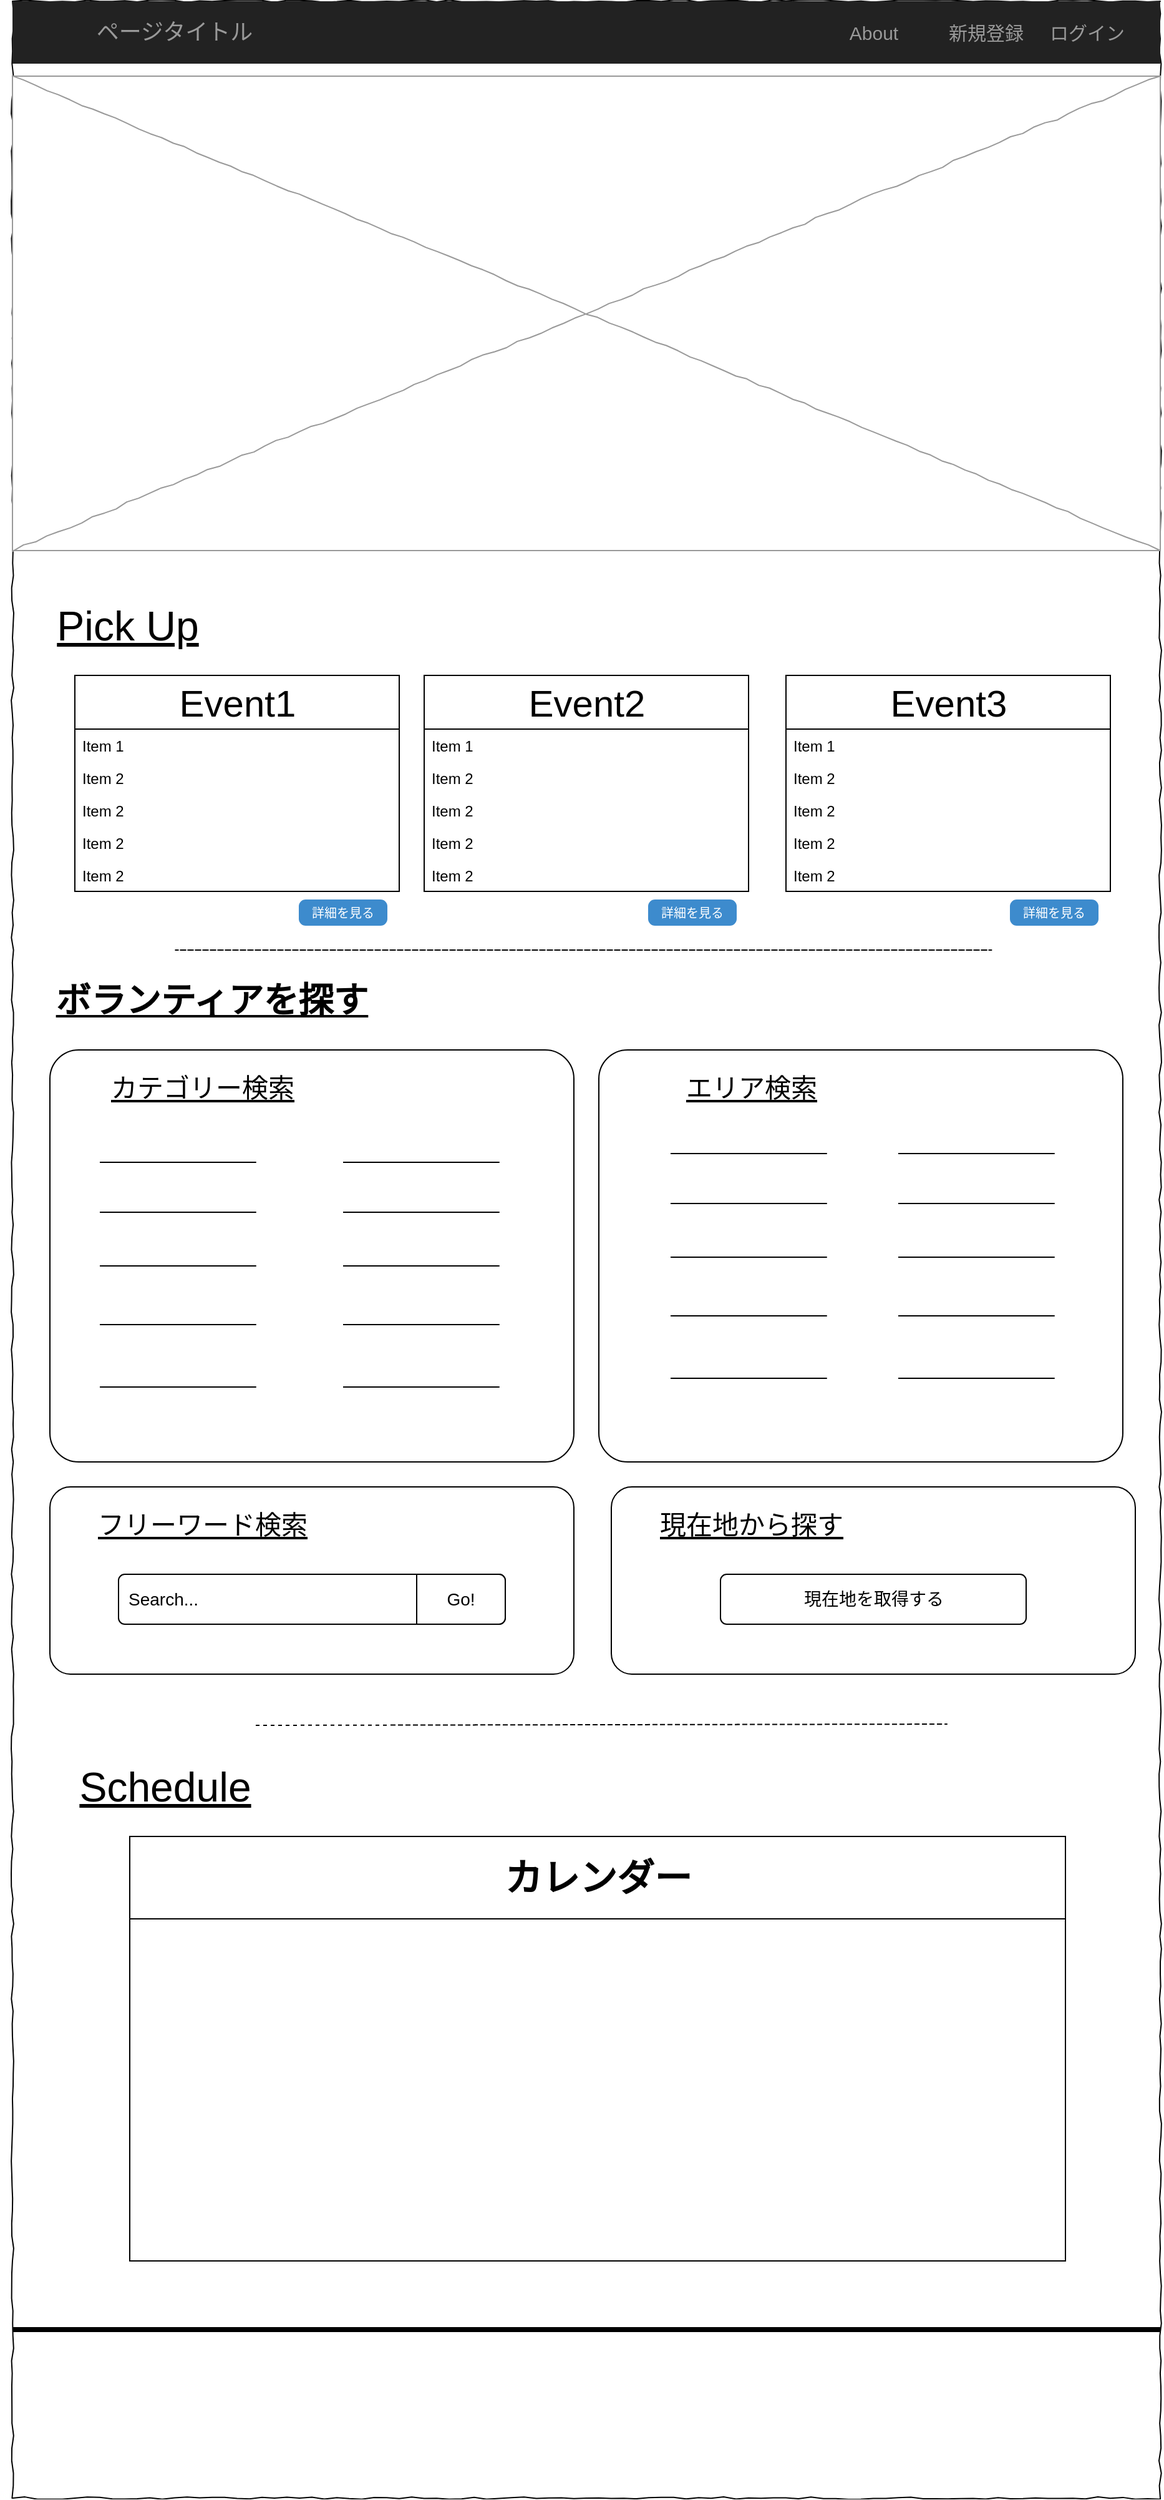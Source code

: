 <mxfile version="12.6.5" type="device" pages="9"><diagram name="トップページ" id="03018318-947c-dd8e-b7a3-06fadd420f32"><mxGraphModel dx="1026" dy="698" grid="1" gridSize="10" guides="1" tooltips="1" connect="1" arrows="1" fold="1" page="1" pageScale="1" pageWidth="980" pageHeight="690" background="#ffffff" math="0" shadow="0"><root><mxCell id="0"/><mxCell id="1" parent="0"/><mxCell id="677b7b8949515195-1" value="" style="html=1;rounded=0;shadow=0;labelBackgroundColor=none;strokeColor=#000000;strokeWidth=1;fillColor=none;fontFamily=Verdana;fontSize=12;fontColor=#000000;align=center;comic=1;whiteSpace=wrap;spacingLeft=0;" parent="1" vertex="1"><mxGeometry x="20" y="20" width="920" height="2000" as="geometry"/></mxCell><mxCell id="kU4KNUsrKXiV1dUzormr-13" value="" style="rounded=1;fontSize=33;arcSize=7;html=1;whiteSpace=wrap;fillColor=none;" parent="1" vertex="1"><mxGeometry x="50" y="860" width="420" height="330" as="geometry"/></mxCell><mxCell id="677b7b8949515195-16" value="" style="verticalLabelPosition=bottom;shadow=0;dashed=0;align=center;html=1;verticalAlign=top;strokeWidth=1;shape=mxgraph.mockup.graphics.simpleIcon;strokeColor=#999999;rounded=0;labelBackgroundColor=none;fontFamily=Verdana;fontSize=14;fontColor=#000000;comic=1;" parent="1" vertex="1"><mxGeometry x="20" y="80" width="920" height="380" as="geometry"/></mxCell><mxCell id="w_e7Fvjoi7vK3sS58b2l-1" value="" style="html=1;shadow=0;dashed=0;shape=mxgraph.bootstrap.rect;fillColor=#222222;strokeColor=none;whiteSpace=wrap;rounded=0;fontSize=12;fontColor=#000000;align=center;" parent="1" vertex="1"><mxGeometry x="20" y="20" width="920" height="50" as="geometry"/></mxCell><mxCell id="w_e7Fvjoi7vK3sS58b2l-2" value="ページタイトル" style="html=1;shadow=0;dashed=0;fillColor=none;strokeColor=none;shape=mxgraph.bootstrap.rect;fontColor=#999999;fontSize=18;whiteSpace=wrap;" parent="w_e7Fvjoi7vK3sS58b2l-1" vertex="1"><mxGeometry x="30" width="200" height="50" as="geometry"/></mxCell><mxCell id="w_e7Fvjoi7vK3sS58b2l-9" value="新規登録" style="html=1;shadow=0;dashed=0;fillColor=none;strokeColor=none;shape=mxgraph.bootstrap.rect;fontColor=#999999;whiteSpace=wrap;fontSize=15;" parent="w_e7Fvjoi7vK3sS58b2l-1" vertex="1"><mxGeometry x="740" width="80.5" height="50" as="geometry"/></mxCell><mxCell id="w_e7Fvjoi7vK3sS58b2l-10" value="ログイン" style="html=1;shadow=0;dashed=0;fillColor=none;strokeColor=none;shape=mxgraph.bootstrap.rect;fontColor=#999999;whiteSpace=wrap;fontSize=15;" parent="w_e7Fvjoi7vK3sS58b2l-1" vertex="1"><mxGeometry x="820.5" width="80.5" height="50" as="geometry"/></mxCell><mxCell id="w_e7Fvjoi7vK3sS58b2l-11" value="About" style="html=1;shadow=0;dashed=0;fillColor=none;strokeColor=none;shape=mxgraph.bootstrap.rect;fontColor=#999999;whiteSpace=wrap;fontSize=15;" parent="w_e7Fvjoi7vK3sS58b2l-1" vertex="1"><mxGeometry x="650.0" width="80.5" height="50" as="geometry"/></mxCell><mxCell id="kU4KNUsrKXiV1dUzormr-4" value="&lt;u&gt;Pick Up&lt;/u&gt;" style="text;html=1;strokeColor=none;fillColor=none;align=center;verticalAlign=middle;whiteSpace=wrap;rounded=0;fontSize=33;" parent="1" vertex="1"><mxGeometry x="10" y="490" width="205" height="60" as="geometry"/></mxCell><mxCell id="kU4KNUsrKXiV1dUzormr-12" value="" style="endArrow=none;dashed=1;html=1;fontSize=33;" parent="1" edge="1"><mxGeometry width="50" height="50" relative="1" as="geometry"><mxPoint x="150.25" y="780" as="sourcePoint"/><mxPoint x="150.25" y="780" as="targetPoint"/><Array as="points"><mxPoint x="809.75" y="780"/></Array></mxGeometry></mxCell><mxCell id="kU4KNUsrKXiV1dUzormr-14" value="" style="rounded=1;fontSize=33;arcSize=7;html=1;whiteSpace=wrap;fillColor=none;" parent="1" vertex="1"><mxGeometry x="490" y="860" width="420" height="330" as="geometry"/></mxCell><mxCell id="kU4KNUsrKXiV1dUzormr-15" style="edgeStyle=orthogonalEdgeStyle;rounded=0;orthogonalLoop=1;jettySize=auto;html=1;exitX=0.5;exitY=1;exitDx=0;exitDy=0;fontSize=33;" parent="1" source="kU4KNUsrKXiV1dUzormr-14" target="kU4KNUsrKXiV1dUzormr-14" edge="1"><mxGeometry relative="1" as="geometry"/></mxCell><mxCell id="kU4KNUsrKXiV1dUzormr-16" value="&lt;u style=&quot;font-size: 28px;&quot;&gt;ボランティアを探す&lt;/u&gt;" style="text;html=1;strokeColor=none;fillColor=none;align=center;verticalAlign=middle;whiteSpace=wrap;rounded=0;fontSize=28;fontStyle=1" parent="1" vertex="1"><mxGeometry x="20" y="790" width="320.29" height="60" as="geometry"/></mxCell><mxCell id="kU4KNUsrKXiV1dUzormr-17" value="&lt;u style=&quot;font-size: 21px&quot;&gt;カテゴリー検索&lt;/u&gt;" style="text;html=1;strokeColor=none;fillColor=none;align=center;verticalAlign=middle;whiteSpace=wrap;rounded=0;fontSize=21;" parent="1" vertex="1"><mxGeometry x="70" y="870" width="205" height="40" as="geometry"/></mxCell><mxCell id="kU4KNUsrKXiV1dUzormr-18" value="&lt;u style=&quot;font-size: 21px&quot;&gt;エリア検索&lt;/u&gt;" style="text;html=1;strokeColor=none;fillColor=none;align=center;verticalAlign=middle;whiteSpace=wrap;rounded=0;fontSize=21;" parent="1" vertex="1"><mxGeometry x="510" y="870" width="205" height="40" as="geometry"/></mxCell><mxCell id="kU4KNUsrKXiV1dUzormr-22" value="" style="rounded=1;fontSize=33;arcSize=11;html=1;whiteSpace=wrap;fillColor=none;" parent="1" vertex="1"><mxGeometry x="50" y="1210" width="420" height="150" as="geometry"/></mxCell><mxCell id="kU4KNUsrKXiV1dUzormr-24" value="&lt;u style=&quot;font-size: 21px&quot;&gt;フリーワード検索&lt;/u&gt;" style="text;html=1;strokeColor=none;fillColor=none;align=center;verticalAlign=middle;whiteSpace=wrap;rounded=0;fontSize=21;" parent="1" vertex="1"><mxGeometry x="70" y="1220" width="205" height="40" as="geometry"/></mxCell><mxCell id="kU4KNUsrKXiV1dUzormr-25" value="" style="rounded=1;fontSize=33;arcSize=11;html=1;whiteSpace=wrap;fillColor=none;" parent="1" vertex="1"><mxGeometry x="500" y="1210" width="420" height="150" as="geometry"/></mxCell><mxCell id="kU4KNUsrKXiV1dUzormr-26" value="&lt;u style=&quot;font-size: 21px&quot;&gt;現在地から探す&lt;/u&gt;" style="text;html=1;strokeColor=none;fillColor=none;align=center;verticalAlign=middle;whiteSpace=wrap;rounded=0;fontSize=21;" parent="1" vertex="1"><mxGeometry x="510" y="1220" width="205" height="40" as="geometry"/></mxCell><mxCell id="kU4KNUsrKXiV1dUzormr-30" value="Search..." style="html=1;shadow=0;dashed=0;shape=mxgraph.bootstrap.rrect;rSize=5;align=left;spacingLeft=6;fontSize=14;whiteSpace=wrap;fontStyle=0;strokeWidth=1;" parent="1" vertex="1"><mxGeometry x="105" y="1280" width="310" height="40" as="geometry"/></mxCell><mxCell id="kU4KNUsrKXiV1dUzormr-31" value="Go!" style="html=1;shadow=0;dashed=0;shape=mxgraph.bootstrap.rightButton;rSize=5;fontSize=14;whiteSpace=wrap;resizeHeight=1;" parent="kU4KNUsrKXiV1dUzormr-30" vertex="1"><mxGeometry x="1" width="71" height="40" relative="1" as="geometry"><mxPoint x="-71" as="offset"/></mxGeometry></mxCell><mxCell id="kU4KNUsrKXiV1dUzormr-32" value="現在地を取得する" style="html=1;shadow=0;dashed=0;shape=mxgraph.bootstrap.rrect;rSize=5;align=center;fontSize=14;whiteSpace=wrap;" parent="1" vertex="1"><mxGeometry x="587.5" y="1280" width="245" height="40" as="geometry"/></mxCell><mxCell id="kU4KNUsrKXiV1dUzormr-34" value="" style="endArrow=none;html=1;fontSize=30;" parent="1" edge="1"><mxGeometry width="50" height="50" relative="1" as="geometry"><mxPoint x="90" y="950" as="sourcePoint"/><mxPoint x="90" y="950" as="targetPoint"/><Array as="points"><mxPoint x="220" y="950"/></Array></mxGeometry></mxCell><mxCell id="kU4KNUsrKXiV1dUzormr-38" value="" style="endArrow=none;html=1;fontSize=30;" parent="1" edge="1"><mxGeometry width="50" height="50" relative="1" as="geometry"><mxPoint x="285" y="950" as="sourcePoint"/><mxPoint x="285" y="950" as="targetPoint"/><Array as="points"><mxPoint x="415" y="950"/></Array></mxGeometry></mxCell><mxCell id="kU4KNUsrKXiV1dUzormr-39" value="" style="endArrow=none;html=1;fontSize=30;" parent="1" edge="1"><mxGeometry width="50" height="50" relative="1" as="geometry"><mxPoint x="90" y="990" as="sourcePoint"/><mxPoint x="90" y="990" as="targetPoint"/><Array as="points"><mxPoint x="220" y="990"/></Array></mxGeometry></mxCell><mxCell id="kU4KNUsrKXiV1dUzormr-40" value="" style="endArrow=none;html=1;fontSize=30;" parent="1" edge="1"><mxGeometry width="50" height="50" relative="1" as="geometry"><mxPoint x="285" y="990" as="sourcePoint"/><mxPoint x="285" y="990" as="targetPoint"/><Array as="points"><mxPoint x="415" y="990"/></Array></mxGeometry></mxCell><mxCell id="kU4KNUsrKXiV1dUzormr-42" value="" style="endArrow=none;html=1;fontSize=30;" parent="1" edge="1"><mxGeometry width="50" height="50" relative="1" as="geometry"><mxPoint x="285" y="1080" as="sourcePoint"/><mxPoint x="285" y="1080" as="targetPoint"/><Array as="points"><mxPoint x="415" y="1080"/></Array></mxGeometry></mxCell><mxCell id="kU4KNUsrKXiV1dUzormr-43" value="" style="endArrow=none;html=1;fontSize=30;" parent="1" edge="1"><mxGeometry width="50" height="50" relative="1" as="geometry"><mxPoint x="285" y="1130" as="sourcePoint"/><mxPoint x="285" y="1130" as="targetPoint"/><Array as="points"><mxPoint x="415" y="1130"/></Array></mxGeometry></mxCell><mxCell id="kU4KNUsrKXiV1dUzormr-44" value="" style="endArrow=none;html=1;fontSize=30;" parent="1" edge="1"><mxGeometry width="50" height="50" relative="1" as="geometry"><mxPoint x="285.0" y="1033" as="sourcePoint"/><mxPoint x="285.0" y="1033" as="targetPoint"/><Array as="points"><mxPoint x="415" y="1033"/></Array></mxGeometry></mxCell><mxCell id="kU4KNUsrKXiV1dUzormr-45" value="" style="endArrow=none;html=1;fontSize=30;" parent="1" edge="1"><mxGeometry width="50" height="50" relative="1" as="geometry"><mxPoint x="90" y="1033" as="sourcePoint"/><mxPoint x="90" y="1033" as="targetPoint"/><Array as="points"><mxPoint x="220" y="1033"/></Array></mxGeometry></mxCell><mxCell id="kU4KNUsrKXiV1dUzormr-46" value="" style="endArrow=none;html=1;fontSize=30;" parent="1" edge="1"><mxGeometry width="50" height="50" relative="1" as="geometry"><mxPoint x="90" y="1080" as="sourcePoint"/><mxPoint x="90" y="1080" as="targetPoint"/><Array as="points"><mxPoint x="220" y="1080"/></Array></mxGeometry></mxCell><mxCell id="kU4KNUsrKXiV1dUzormr-47" value="" style="endArrow=none;html=1;fontSize=30;" parent="1" edge="1"><mxGeometry width="50" height="50" relative="1" as="geometry"><mxPoint x="90" y="1130" as="sourcePoint"/><mxPoint x="90" y="1130" as="targetPoint"/><Array as="points"><mxPoint x="220" y="1130"/></Array></mxGeometry></mxCell><mxCell id="kU4KNUsrKXiV1dUzormr-70" value="" style="endArrow=none;html=1;fontSize=30;" parent="1" edge="1"><mxGeometry width="50" height="50" relative="1" as="geometry"><mxPoint x="547.5" y="943" as="sourcePoint"/><mxPoint x="547.5" y="943" as="targetPoint"/><Array as="points"><mxPoint x="677.5" y="943"/></Array></mxGeometry></mxCell><mxCell id="kU4KNUsrKXiV1dUzormr-71" value="" style="endArrow=none;html=1;fontSize=30;" parent="1" edge="1"><mxGeometry width="50" height="50" relative="1" as="geometry"><mxPoint x="547.5" y="983" as="sourcePoint"/><mxPoint x="547.5" y="983" as="targetPoint"/><Array as="points"><mxPoint x="677.5" y="983"/></Array></mxGeometry></mxCell><mxCell id="kU4KNUsrKXiV1dUzormr-72" value="" style="endArrow=none;html=1;fontSize=30;" parent="1" edge="1"><mxGeometry width="50" height="50" relative="1" as="geometry"><mxPoint x="547.5" y="1026.0" as="sourcePoint"/><mxPoint x="547.5" y="1026.0" as="targetPoint"/><Array as="points"><mxPoint x="677.5" y="1026"/></Array></mxGeometry></mxCell><mxCell id="kU4KNUsrKXiV1dUzormr-73" value="" style="endArrow=none;html=1;fontSize=30;" parent="1" edge="1"><mxGeometry width="50" height="50" relative="1" as="geometry"><mxPoint x="547.5" y="1073" as="sourcePoint"/><mxPoint x="547.5" y="1073" as="targetPoint"/><Array as="points"><mxPoint x="677.5" y="1073"/></Array></mxGeometry></mxCell><mxCell id="kU4KNUsrKXiV1dUzormr-74" value="" style="endArrow=none;html=1;fontSize=30;" parent="1" edge="1"><mxGeometry width="50" height="50" relative="1" as="geometry"><mxPoint x="547.5" y="1123" as="sourcePoint"/><mxPoint x="547.5" y="1123" as="targetPoint"/><Array as="points"><mxPoint x="677.5" y="1123"/></Array></mxGeometry></mxCell><mxCell id="kU4KNUsrKXiV1dUzormr-75" value="" style="endArrow=none;html=1;fontSize=30;" parent="1" edge="1"><mxGeometry width="50" height="50" relative="1" as="geometry"><mxPoint x="730" y="943" as="sourcePoint"/><mxPoint x="730" y="943" as="targetPoint"/><Array as="points"><mxPoint x="860" y="943"/></Array></mxGeometry></mxCell><mxCell id="kU4KNUsrKXiV1dUzormr-76" value="" style="endArrow=none;html=1;fontSize=30;" parent="1" edge="1"><mxGeometry width="50" height="50" relative="1" as="geometry"><mxPoint x="730" y="983" as="sourcePoint"/><mxPoint x="730" y="983" as="targetPoint"/><Array as="points"><mxPoint x="860" y="983"/></Array></mxGeometry></mxCell><mxCell id="kU4KNUsrKXiV1dUzormr-77" value="" style="endArrow=none;html=1;fontSize=30;" parent="1" edge="1"><mxGeometry width="50" height="50" relative="1" as="geometry"><mxPoint x="730" y="1026.0" as="sourcePoint"/><mxPoint x="730" y="1026.0" as="targetPoint"/><Array as="points"><mxPoint x="860" y="1026"/></Array></mxGeometry></mxCell><mxCell id="kU4KNUsrKXiV1dUzormr-78" value="" style="endArrow=none;html=1;fontSize=30;" parent="1" edge="1"><mxGeometry width="50" height="50" relative="1" as="geometry"><mxPoint x="730" y="1073" as="sourcePoint"/><mxPoint x="730" y="1073" as="targetPoint"/><Array as="points"><mxPoint x="860" y="1073"/></Array></mxGeometry></mxCell><mxCell id="kU4KNUsrKXiV1dUzormr-79" value="" style="endArrow=none;html=1;fontSize=30;" parent="1" edge="1"><mxGeometry width="50" height="50" relative="1" as="geometry"><mxPoint x="730" y="1123" as="sourcePoint"/><mxPoint x="730" y="1123" as="targetPoint"/><Array as="points"><mxPoint x="860" y="1123"/></Array></mxGeometry></mxCell><mxCell id="kU4KNUsrKXiV1dUzormr-80" value="" style="endArrow=none;dashed=1;html=1;fontSize=33;" parent="1" edge="1"><mxGeometry width="50" height="50" relative="1" as="geometry"><mxPoint x="215" y="1401" as="sourcePoint"/><mxPoint x="325.0" y="1400.803" as="targetPoint"/><Array as="points"><mxPoint x="774" y="1400"/></Array></mxGeometry></mxCell><mxCell id="kU4KNUsrKXiV1dUzormr-91" value="カレンダー" style="swimlane;strokeWidth=1;fillColor=none;fontSize=30;html=1;startSize=66;" parent="1" vertex="1"><mxGeometry x="114" y="1490" width="750" height="340" as="geometry"/></mxCell><mxCell id="kU4KNUsrKXiV1dUzormr-95" value="Event1" style="swimlane;fontStyle=0;childLayout=stackLayout;horizontal=1;startSize=43;fillColor=none;horizontalStack=0;resizeParent=1;resizeParentMax=0;resizeLast=0;collapsible=1;marginBottom=0;strokeWidth=1;fontSize=30;html=1;" parent="1" vertex="1"><mxGeometry x="70" y="560" width="260" height="173" as="geometry"/></mxCell><mxCell id="kU4KNUsrKXiV1dUzormr-96" value="Item 1" style="text;strokeColor=none;fillColor=none;align=left;verticalAlign=top;spacingLeft=4;spacingRight=4;overflow=hidden;rotatable=0;points=[[0,0.5],[1,0.5]];portConstraint=eastwest;" parent="kU4KNUsrKXiV1dUzormr-95" vertex="1"><mxGeometry y="43" width="260" height="26" as="geometry"/></mxCell><mxCell id="kU4KNUsrKXiV1dUzormr-102" value="Item 2" style="text;strokeColor=none;fillColor=none;align=left;verticalAlign=top;spacingLeft=4;spacingRight=4;overflow=hidden;rotatable=0;points=[[0,0.5],[1,0.5]];portConstraint=eastwest;" parent="kU4KNUsrKXiV1dUzormr-95" vertex="1"><mxGeometry y="69" width="260" height="26" as="geometry"/></mxCell><mxCell id="kU4KNUsrKXiV1dUzormr-101" value="Item 2" style="text;strokeColor=none;fillColor=none;align=left;verticalAlign=top;spacingLeft=4;spacingRight=4;overflow=hidden;rotatable=0;points=[[0,0.5],[1,0.5]];portConstraint=eastwest;" parent="kU4KNUsrKXiV1dUzormr-95" vertex="1"><mxGeometry y="95" width="260" height="26" as="geometry"/></mxCell><mxCell id="kU4KNUsrKXiV1dUzormr-100" value="Item 2" style="text;strokeColor=none;fillColor=none;align=left;verticalAlign=top;spacingLeft=4;spacingRight=4;overflow=hidden;rotatable=0;points=[[0,0.5],[1,0.5]];portConstraint=eastwest;" parent="kU4KNUsrKXiV1dUzormr-95" vertex="1"><mxGeometry y="121" width="260" height="26" as="geometry"/></mxCell><mxCell id="kU4KNUsrKXiV1dUzormr-97" value="Item 2" style="text;strokeColor=none;fillColor=none;align=left;verticalAlign=top;spacingLeft=4;spacingRight=4;overflow=hidden;rotatable=0;points=[[0,0.5],[1,0.5]];portConstraint=eastwest;" parent="kU4KNUsrKXiV1dUzormr-95" vertex="1"><mxGeometry y="147" width="260" height="26" as="geometry"/></mxCell><mxCell id="kU4KNUsrKXiV1dUzormr-111" value="Event2" style="swimlane;fontStyle=0;childLayout=stackLayout;horizontal=1;startSize=43;fillColor=none;horizontalStack=0;resizeParent=1;resizeParentMax=0;resizeLast=0;collapsible=1;marginBottom=0;strokeWidth=1;fontSize=30;html=1;" parent="1" vertex="1"><mxGeometry x="350" y="560" width="260" height="173" as="geometry"/></mxCell><mxCell id="kU4KNUsrKXiV1dUzormr-112" value="Item 1" style="text;strokeColor=none;fillColor=none;align=left;verticalAlign=top;spacingLeft=4;spacingRight=4;overflow=hidden;rotatable=0;points=[[0,0.5],[1,0.5]];portConstraint=eastwest;" parent="kU4KNUsrKXiV1dUzormr-111" vertex="1"><mxGeometry y="43" width="260" height="26" as="geometry"/></mxCell><mxCell id="kU4KNUsrKXiV1dUzormr-113" value="Item 2" style="text;strokeColor=none;fillColor=none;align=left;verticalAlign=top;spacingLeft=4;spacingRight=4;overflow=hidden;rotatable=0;points=[[0,0.5],[1,0.5]];portConstraint=eastwest;" parent="kU4KNUsrKXiV1dUzormr-111" vertex="1"><mxGeometry y="69" width="260" height="26" as="geometry"/></mxCell><mxCell id="kU4KNUsrKXiV1dUzormr-114" value="Item 2" style="text;strokeColor=none;fillColor=none;align=left;verticalAlign=top;spacingLeft=4;spacingRight=4;overflow=hidden;rotatable=0;points=[[0,0.5],[1,0.5]];portConstraint=eastwest;" parent="kU4KNUsrKXiV1dUzormr-111" vertex="1"><mxGeometry y="95" width="260" height="26" as="geometry"/></mxCell><mxCell id="kU4KNUsrKXiV1dUzormr-115" value="Item 2" style="text;strokeColor=none;fillColor=none;align=left;verticalAlign=top;spacingLeft=4;spacingRight=4;overflow=hidden;rotatable=0;points=[[0,0.5],[1,0.5]];portConstraint=eastwest;" parent="kU4KNUsrKXiV1dUzormr-111" vertex="1"><mxGeometry y="121" width="260" height="26" as="geometry"/></mxCell><mxCell id="kU4KNUsrKXiV1dUzormr-116" value="Item 2" style="text;strokeColor=none;fillColor=none;align=left;verticalAlign=top;spacingLeft=4;spacingRight=4;overflow=hidden;rotatable=0;points=[[0,0.5],[1,0.5]];portConstraint=eastwest;" parent="kU4KNUsrKXiV1dUzormr-111" vertex="1"><mxGeometry y="147" width="260" height="26" as="geometry"/></mxCell><mxCell id="kU4KNUsrKXiV1dUzormr-117" value="Event3" style="swimlane;fontStyle=0;childLayout=stackLayout;horizontal=1;startSize=43;fillColor=none;horizontalStack=0;resizeParent=1;resizeParentMax=0;resizeLast=0;collapsible=1;marginBottom=0;strokeWidth=1;fontSize=30;html=1;" parent="1" vertex="1"><mxGeometry x="640" y="560" width="260" height="173" as="geometry"/></mxCell><mxCell id="kU4KNUsrKXiV1dUzormr-118" value="Item 1" style="text;strokeColor=none;fillColor=none;align=left;verticalAlign=top;spacingLeft=4;spacingRight=4;overflow=hidden;rotatable=0;points=[[0,0.5],[1,0.5]];portConstraint=eastwest;" parent="kU4KNUsrKXiV1dUzormr-117" vertex="1"><mxGeometry y="43" width="260" height="26" as="geometry"/></mxCell><mxCell id="kU4KNUsrKXiV1dUzormr-119" value="Item 2" style="text;strokeColor=none;fillColor=none;align=left;verticalAlign=top;spacingLeft=4;spacingRight=4;overflow=hidden;rotatable=0;points=[[0,0.5],[1,0.5]];portConstraint=eastwest;" parent="kU4KNUsrKXiV1dUzormr-117" vertex="1"><mxGeometry y="69" width="260" height="26" as="geometry"/></mxCell><mxCell id="kU4KNUsrKXiV1dUzormr-120" value="Item 2" style="text;strokeColor=none;fillColor=none;align=left;verticalAlign=top;spacingLeft=4;spacingRight=4;overflow=hidden;rotatable=0;points=[[0,0.5],[1,0.5]];portConstraint=eastwest;" parent="kU4KNUsrKXiV1dUzormr-117" vertex="1"><mxGeometry y="95" width="260" height="26" as="geometry"/></mxCell><mxCell id="kU4KNUsrKXiV1dUzormr-121" value="Item 2" style="text;strokeColor=none;fillColor=none;align=left;verticalAlign=top;spacingLeft=4;spacingRight=4;overflow=hidden;rotatable=0;points=[[0,0.5],[1,0.5]];portConstraint=eastwest;" parent="kU4KNUsrKXiV1dUzormr-117" vertex="1"><mxGeometry y="121" width="260" height="26" as="geometry"/></mxCell><mxCell id="kU4KNUsrKXiV1dUzormr-122" value="Item 2" style="text;strokeColor=none;fillColor=none;align=left;verticalAlign=top;spacingLeft=4;spacingRight=4;overflow=hidden;rotatable=0;points=[[0,0.5],[1,0.5]];portConstraint=eastwest;" parent="kU4KNUsrKXiV1dUzormr-117" vertex="1"><mxGeometry y="147" width="260" height="26" as="geometry"/></mxCell><mxCell id="kU4KNUsrKXiV1dUzormr-123" value="" style="line;strokeWidth=4;html=1;perimeter=backbonePerimeter;points=[];outlineConnect=0;fillColor=none;gradientColor=none;align=left;" parent="1" vertex="1"><mxGeometry x="20" y="1880" width="920" height="10" as="geometry"/></mxCell><mxCell id="kU4KNUsrKXiV1dUzormr-126" value="&lt;u&gt;Schedule&lt;/u&gt;" style="text;html=1;strokeColor=none;fillColor=none;align=center;verticalAlign=middle;whiteSpace=wrap;rounded=0;fontSize=33;" parent="1" vertex="1"><mxGeometry x="40" y="1420" width="205" height="60" as="geometry"/></mxCell><mxCell id="qCV6hv9af2uAt3UXuMuu-3" value="詳細を見る" style="html=1;shadow=0;dashed=0;shape=mxgraph.bootstrap.rrect;rSize=5;fillColor=#3D8BCD;align=center;strokeColor=#3D8BCD;fontColor=#ffffff;fontSize=10;whiteSpace=wrap;" parent="1" vertex="1"><mxGeometry x="250" y="740" width="70" height="20" as="geometry"/></mxCell><mxCell id="qCV6hv9af2uAt3UXuMuu-6" value="詳細を見る" style="html=1;shadow=0;dashed=0;shape=mxgraph.bootstrap.rrect;rSize=5;fillColor=#3D8BCD;align=center;strokeColor=#3D8BCD;fontColor=#ffffff;fontSize=10;whiteSpace=wrap;" parent="1" vertex="1"><mxGeometry x="820" y="740" width="70" height="20" as="geometry"/></mxCell><mxCell id="qCV6hv9af2uAt3UXuMuu-7" value="詳細を見る" style="html=1;shadow=0;dashed=0;shape=mxgraph.bootstrap.rrect;rSize=5;fillColor=#3D8BCD;align=center;strokeColor=#3D8BCD;fontColor=#ffffff;fontSize=10;whiteSpace=wrap;" parent="1" vertex="1"><mxGeometry x="530" y="740" width="70" height="20" as="geometry"/></mxCell></root></mxGraphModel></diagram><diagram id="OuHooCHKqVRnaDRjVZI1" name="マイページ"><mxGraphModel dx="1026" dy="698" grid="1" gridSize="10" guides="1" tooltips="1" connect="1" arrows="1" fold="1" page="1" pageScale="1" pageWidth="980" pageHeight="690" math="0" shadow="0"><root><mxCell id="7Z7atDH38vQN8lVS1g_--0"/><mxCell id="7Z7atDH38vQN8lVS1g_--1" parent="7Z7atDH38vQN8lVS1g_--0"/><mxCell id="wALGeUmpboXDBzLTDdbP-1" value="" style="rounded=1;whiteSpace=wrap;html=1;fillColor=none;gradientColor=none;fontSize=18;align=left;" parent="7Z7atDH38vQN8lVS1g_--1" vertex="1"><mxGeometry x="135" y="160" width="290" height="430" as="geometry"/></mxCell><mxCell id="wALGeUmpboXDBzLTDdbP-0" value="" style="html=1;rounded=0;shadow=0;labelBackgroundColor=none;strokeColor=#000000;strokeWidth=1;fillColor=none;fontFamily=Verdana;fontSize=12;fontColor=#000000;align=center;comic=1;whiteSpace=wrap;spacingLeft=0;" parent="7Z7atDH38vQN8lVS1g_--1" vertex="1"><mxGeometry x="30" y="20" width="920" height="1690" as="geometry"/></mxCell><mxCell id="ZzmrknZlFJEf3aMYjjDU-12" value="" style="ellipse;shape=doubleEllipse;whiteSpace=wrap;html=1;aspect=fixed;fillColor=none;gradientColor=none;fontSize=18;align=left;" parent="7Z7atDH38vQN8lVS1g_--1" vertex="1"><mxGeometry x="250" y="410" width="55" height="55" as="geometry"/></mxCell><mxCell id="ZzmrknZlFJEf3aMYjjDU-0" value="&lt;u style=&quot;font-size: 30px;&quot;&gt;マイページ&lt;/u&gt;" style="text;html=1;strokeColor=none;fillColor=none;align=center;verticalAlign=middle;whiteSpace=wrap;rounded=0;fontSize=30;" parent="7Z7atDH38vQN8lVS1g_--1" vertex="1"><mxGeometry x="50" y="90" width="205" height="60" as="geometry"/></mxCell><mxCell id="ZzmrknZlFJEf3aMYjjDU-2" value="" style="ellipse;whiteSpace=wrap;html=1;aspect=fixed;fillColor=none;gradientColor=none;fontSize=18;align=left;" parent="7Z7atDH38vQN8lVS1g_--1" vertex="1"><mxGeometry x="207.5" y="182.5" width="145" height="145" as="geometry"/></mxCell><mxCell id="ZzmrknZlFJEf3aMYjjDU-3" value="" style="shape=actor;whiteSpace=wrap;html=1;fillColor=none;gradientColor=none;fontSize=18;align=left;" parent="7Z7atDH38vQN8lVS1g_--1" vertex="1"><mxGeometry x="235" y="200" width="90" height="110" as="geometry"/></mxCell><mxCell id="ZzmrknZlFJEf3aMYjjDU-4" value="UserName" style="text;html=1;strokeColor=none;fillColor=none;align=center;verticalAlign=middle;whiteSpace=wrap;rounded=0;fontSize=18;fontStyle=6" parent="7Z7atDH38vQN8lVS1g_--1" vertex="1"><mxGeometry x="235" y="335" width="90" height="20" as="geometry"/></mxCell><mxCell id="ZzmrknZlFJEf3aMYjjDU-5" value="ユーザー情報を編集" style="html=1;shadow=0;dashed=0;shape=mxgraph.bootstrap.rrect;rSize=5;fillColor=#55BFE0;align=center;strokeColor=#55BFE0;fontColor=#ffffff;fontSize=12;whiteSpace=wrap;" parent="7Z7atDH38vQN8lVS1g_--1" vertex="1"><mxGeometry x="212.5" y="360" width="135" height="22" as="geometry"/></mxCell><mxCell id="ZzmrknZlFJEf3aMYjjDU-6" value="" style="shape=link;html=1;fontSize=18;width=2;" parent="7Z7atDH38vQN8lVS1g_--1" edge="1"><mxGeometry width="50" height="50" relative="1" as="geometry"><mxPoint x="145" y="400" as="sourcePoint"/><mxPoint x="405" y="400" as="targetPoint"/><Array as="points"><mxPoint x="415" y="400"/></Array></mxGeometry></mxCell><mxCell id="ZzmrknZlFJEf3aMYjjDU-9" value="" style="dashed=0;aspect=fixed;verticalLabelPosition=bottom;verticalAlign=top;align=center;shape=mxgraph.gmdl.star;strokeColor=none;fillColor=#737373;shadow=0;fontSize=18;" parent="7Z7atDH38vQN8lVS1g_--1" vertex="1"><mxGeometry x="260.5" y="420.5" width="34" height="34" as="geometry"/></mxCell><mxCell id="ZzmrknZlFJEf3aMYjjDU-14" value="" style="ellipse;shape=doubleEllipse;whiteSpace=wrap;html=1;aspect=fixed;fillColor=none;gradientColor=none;fontSize=18;align=left;" parent="7Z7atDH38vQN8lVS1g_--1" vertex="1"><mxGeometry x="200" y="500" width="55" height="55" as="geometry"/></mxCell><mxCell id="ZzmrknZlFJEf3aMYjjDU-17" value="" style="ellipse;shape=doubleEllipse;whiteSpace=wrap;html=1;aspect=fixed;fillColor=none;gradientColor=none;fontSize=18;align=left;" parent="7Z7atDH38vQN8lVS1g_--1" vertex="1"><mxGeometry x="297.5" y="500" width="55" height="55" as="geometry"/></mxCell><mxCell id="ZzmrknZlFJEf3aMYjjDU-18" value="" style="shape=actor;whiteSpace=wrap;html=1;fillColor=none;gradientColor=none;fontSize=18;align=left;" parent="7Z7atDH38vQN8lVS1g_--1" vertex="1"><mxGeometry x="212.5" y="510" width="30" height="35" as="geometry"/></mxCell><mxCell id="ZzmrknZlFJEf3aMYjjDU-19" value="" style="shape=actor;whiteSpace=wrap;html=1;fillColor=none;gradientColor=none;fontSize=18;align=left;" parent="7Z7atDH38vQN8lVS1g_--1" vertex="1"><mxGeometry x="310" y="510" width="30" height="35" as="geometry"/></mxCell><mxCell id="ZzmrknZlFJEf3aMYjjDU-22" value="お気に入り" style="text;html=1;strokeColor=none;fillColor=none;align=center;verticalAlign=middle;whiteSpace=wrap;rounded=0;fontSize=18;" parent="7Z7atDH38vQN8lVS1g_--1" vertex="1"><mxGeometry x="228.5" y="470" width="98" height="20" as="geometry"/></mxCell><mxCell id="ZzmrknZlFJEf3aMYjjDU-25" value="フォロー" style="text;html=1;strokeColor=none;fillColor=none;align=center;verticalAlign=middle;whiteSpace=wrap;rounded=0;fontSize=18;" parent="7Z7atDH38vQN8lVS1g_--1" vertex="1"><mxGeometry x="178.5" y="560" width="98" height="20" as="geometry"/></mxCell><mxCell id="ZzmrknZlFJEf3aMYjjDU-26" value="フォロワー" style="text;html=1;strokeColor=none;fillColor=none;align=center;verticalAlign=middle;whiteSpace=wrap;rounded=0;fontSize=18;" parent="7Z7atDH38vQN8lVS1g_--1" vertex="1"><mxGeometry x="276" y="560" width="98" height="20" as="geometry"/></mxCell><mxCell id="swF-cOAeJhOkll-2xUIC-0" value="カレンダー" style="swimlane;strokeWidth=1;fillColor=none;fontSize=30;html=1;startSize=66;" parent="7Z7atDH38vQN8lVS1g_--1" vertex="1"><mxGeometry x="460" y="170" width="440" height="380" as="geometry"/></mxCell><mxCell id="X9d0EU_Q5PIoF92M9cTq-0" value="" style="html=1;shadow=0;dashed=0;shape=mxgraph.bootstrap.rect;fillColor=#222222;strokeColor=none;whiteSpace=wrap;rounded=0;fontSize=12;fontColor=#000000;align=center;" parent="7Z7atDH38vQN8lVS1g_--1" vertex="1"><mxGeometry x="30" y="20" width="920" height="50" as="geometry"/></mxCell><mxCell id="X9d0EU_Q5PIoF92M9cTq-1" value="ページタイトル" style="html=1;shadow=0;dashed=0;fillColor=none;strokeColor=none;shape=mxgraph.bootstrap.rect;fontColor=#999999;fontSize=18;whiteSpace=wrap;" parent="X9d0EU_Q5PIoF92M9cTq-0" vertex="1"><mxGeometry x="30" width="200" height="50" as="geometry"/></mxCell><mxCell id="X9d0EU_Q5PIoF92M9cTq-3" value="ログアウト" style="html=1;shadow=0;dashed=0;fillColor=none;strokeColor=none;shape=mxgraph.bootstrap.rect;fontColor=#999999;whiteSpace=wrap;fontSize=15;" parent="X9d0EU_Q5PIoF92M9cTq-0" vertex="1"><mxGeometry x="830" width="80.5" height="50" as="geometry"/></mxCell><mxCell id="X9d0EU_Q5PIoF92M9cTq-4" value="About" style="html=1;shadow=0;dashed=0;fillColor=none;strokeColor=none;shape=mxgraph.bootstrap.rect;fontColor=#999999;whiteSpace=wrap;fontSize=15;" parent="X9d0EU_Q5PIoF92M9cTq-0" vertex="1"><mxGeometry x="610.0" width="80.5" height="50" as="geometry"/></mxCell><mxCell id="43RkDAJ_yUBYwIsYdXAu-2" value="&lt;font style=&quot;font-size: 14px&quot;&gt;マイページ&lt;/font&gt;" style="html=1;shadow=0;dashed=0;shape=mxgraph.bootstrap.rect;fillColor=#000000;strokeColor=none;fontColor=#ffffff;spacingRight=30;whiteSpace=wrap;" parent="X9d0EU_Q5PIoF92M9cTq-0" vertex="1"><mxGeometry x="700" width="114" height="50" as="geometry"/></mxCell><mxCell id="43RkDAJ_yUBYwIsYdXAu-3" value="6" style="html=1;shadow=0;dashed=0;shape=mxgraph.bootstrap.rrect;rSize=8;fillColor=#ff0000;strokeColor=none;fontColor=#ffffff;whiteSpace=wrap;" parent="43RkDAJ_yUBYwIsYdXAu-2" vertex="1"><mxGeometry x="1" y="0.5" width="25" height="16" relative="1" as="geometry"><mxPoint x="-30" y="-8" as="offset"/></mxGeometry></mxCell><mxCell id="2faUZzePbhy1yo2Vugjo-0" value="&lt;u style=&quot;font-size: 22px&quot;&gt;あなたへのおすすめ&lt;/u&gt;" style="text;html=1;strokeColor=none;fillColor=none;align=center;verticalAlign=middle;whiteSpace=wrap;rounded=0;fontSize=22;" parent="7Z7atDH38vQN8lVS1g_--1" vertex="1"><mxGeometry x="57.5" y="750" width="240" height="40" as="geometry"/></mxCell><mxCell id="2faUZzePbhy1yo2Vugjo-1" value="" style="rounded=1;whiteSpace=wrap;html=1;fillColor=none;gradientColor=none;fontSize=22;align=left;" parent="7Z7atDH38vQN8lVS1g_--1" vertex="1"><mxGeometry x="118" y="800" width="752" height="90" as="geometry"/></mxCell><mxCell id="2faUZzePbhy1yo2Vugjo-2" value="" style="rounded=1;whiteSpace=wrap;html=1;fillColor=none;gradientColor=none;fontSize=22;align=left;" parent="7Z7atDH38vQN8lVS1g_--1" vertex="1"><mxGeometry x="118" y="900" width="752" height="90" as="geometry"/></mxCell><mxCell id="2faUZzePbhy1yo2Vugjo-3" value="" style="rounded=1;whiteSpace=wrap;html=1;fillColor=none;gradientColor=none;fontSize=22;align=left;" parent="7Z7atDH38vQN8lVS1g_--1" vertex="1"><mxGeometry x="118" y="1000" width="752" height="90" as="geometry"/></mxCell><mxCell id="2faUZzePbhy1yo2Vugjo-4" value="&lt;u style=&quot;font-size: 22px&quot;&gt;タイムライン&lt;/u&gt;" style="text;html=1;strokeColor=none;fillColor=none;align=center;verticalAlign=middle;whiteSpace=wrap;rounded=0;fontSize=22;" parent="7Z7atDH38vQN8lVS1g_--1" vertex="1"><mxGeometry x="50" y="1130" width="240" height="40" as="geometry"/></mxCell><mxCell id="2faUZzePbhy1yo2Vugjo-5" value="" style="rounded=1;whiteSpace=wrap;html=1;fillColor=none;gradientColor=none;fontSize=22;align=left;" parent="7Z7atDH38vQN8lVS1g_--1" vertex="1"><mxGeometry x="114" y="1180" width="752" height="90" as="geometry"/></mxCell><mxCell id="2faUZzePbhy1yo2Vugjo-6" value="" style="rounded=1;whiteSpace=wrap;html=1;fillColor=none;gradientColor=none;fontSize=22;align=left;" parent="7Z7atDH38vQN8lVS1g_--1" vertex="1"><mxGeometry x="114" y="1280" width="752" height="90" as="geometry"/></mxCell><mxCell id="2faUZzePbhy1yo2Vugjo-7" value="" style="rounded=1;whiteSpace=wrap;html=1;fillColor=none;gradientColor=none;fontSize=22;align=left;" parent="7Z7atDH38vQN8lVS1g_--1" vertex="1"><mxGeometry x="114" y="1380" width="752" height="90" as="geometry"/></mxCell><mxCell id="2faUZzePbhy1yo2Vugjo-9" value="More recommend" style="html=1;shadow=0;dashed=0;shape=mxgraph.bootstrap.rrect;rSize=5;fillColor=#58B957;align=center;strokeColor=#58B957;fontColor=#ffffff;fontSize=12;whiteSpace=wrap;" parent="7Z7atDH38vQN8lVS1g_--1" vertex="1"><mxGeometry x="404" y="1100" width="132" height="22" as="geometry"/></mxCell><mxCell id="2faUZzePbhy1yo2Vugjo-10" value="More TImeline" style="html=1;shadow=0;dashed=0;shape=mxgraph.bootstrap.rrect;rSize=5;fillColor=#58B957;align=center;strokeColor=#58B957;fontColor=#ffffff;fontSize=12;whiteSpace=wrap;" parent="7Z7atDH38vQN8lVS1g_--1" vertex="1"><mxGeometry x="404" y="1480" width="132" height="22" as="geometry"/></mxCell><mxCell id="rgOj6KOWfMSQ3wmpShAS-0" value="ボランティアを主催する" style="html=1;shadow=0;dashed=0;shape=mxgraph.bootstrap.rrect;rSize=5;fillColor=#EFAC43;align=center;strokeColor=#EFAC43;fontColor=#ffffff;fontSize=14;whiteSpace=wrap;" parent="7Z7atDH38vQN8lVS1g_--1" vertex="1"><mxGeometry x="575" y="570" width="210" height="40" as="geometry"/></mxCell><mxCell id="DDzXAI4BHsmy3aPUJzjc-0" value="" style="shape=process;whiteSpace=wrap;html=1;backgroundOutline=1;labelBackgroundColor=none;strokeColor=#000000;fillColor=none;fontSize=15;fontColor=#000000;size=0.013;" parent="7Z7atDH38vQN8lVS1g_--1" vertex="1"><mxGeometry x="120" y="640" width="740" height="100" as="geometry"/></mxCell><mxCell id="DDzXAI4BHsmy3aPUJzjc-1" value="" style="shape=link;html=1;fontSize=15;fontColor=#000000;exitX=0.5;exitY=1;exitDx=0;exitDy=0;entryX=0.5;entryY=0;entryDx=0;entryDy=0;" parent="7Z7atDH38vQN8lVS1g_--1" source="DDzXAI4BHsmy3aPUJzjc-0" target="DDzXAI4BHsmy3aPUJzjc-0" edge="1"><mxGeometry width="50" height="50" relative="1" as="geometry"><mxPoint x="450" y="660" as="sourcePoint"/><mxPoint x="500" y="610" as="targetPoint"/></mxGeometry></mxCell><mxCell id="DDzXAI4BHsmy3aPUJzjc-2" value="&lt;u&gt;&lt;i&gt;UserName&lt;/i&gt;&lt;/u&gt;さんが&lt;br&gt;これまで参加したボランティア活動" style="text;html=1;strokeColor=none;fillColor=none;align=center;verticalAlign=middle;whiteSpace=wrap;rounded=0;labelBackgroundColor=none;fontSize=15;fontColor=#000000;" parent="7Z7atDH38vQN8lVS1g_--1" vertex="1"><mxGeometry x="134" y="640" width="352" height="50" as="geometry"/></mxCell><mxCell id="DDzXAI4BHsmy3aPUJzjc-3" value="&lt;u&gt;&lt;i&gt;UserName&lt;/i&gt;&lt;/u&gt;さんが&lt;br&gt;これまで主催したボランティア活動" style="text;html=1;strokeColor=none;fillColor=none;align=center;verticalAlign=middle;whiteSpace=wrap;rounded=0;labelBackgroundColor=none;fontSize=15;fontColor=#000000;" parent="7Z7atDH38vQN8lVS1g_--1" vertex="1"><mxGeometry x="500" y="640" width="352" height="50" as="geometry"/></mxCell><mxCell id="DDzXAI4BHsmy3aPUJzjc-4" value="&lt;u&gt;12件&lt;/u&gt;" style="ellipse;whiteSpace=wrap;html=1;labelBackgroundColor=none;strokeColor=#000000;fillColor=none;fontSize=15;fontColor=#000000;" parent="7Z7atDH38vQN8lVS1g_--1" vertex="1"><mxGeometry x="268.5" y="690" width="83" height="40" as="geometry"/></mxCell><mxCell id="DDzXAI4BHsmy3aPUJzjc-5" value="&lt;u&gt;4件&lt;/u&gt;" style="ellipse;whiteSpace=wrap;html=1;labelBackgroundColor=none;strokeColor=#000000;fillColor=none;fontSize=15;fontColor=#000000;" parent="7Z7atDH38vQN8lVS1g_--1" vertex="1"><mxGeometry x="634.5" y="690" width="83" height="40" as="geometry"/></mxCell></root></mxGraphModel></diagram><diagram id="e0Rq_ABl5AU9KQRh7lmD" name="イベント詳細ページ"><mxGraphModel dx="872" dy="593" grid="1" gridSize="10" guides="1" tooltips="1" connect="1" arrows="1" fold="1" page="1" pageScale="1" pageWidth="980" pageHeight="690" math="0" shadow="0"><root><mxCell id="tAA3jLk6MxSu-cDwO9cw-0"/><mxCell id="tAA3jLk6MxSu-cDwO9cw-1" parent="tAA3jLk6MxSu-cDwO9cw-0"/><mxCell id="lKVRX7893PL_YfpsnVds-20" value="太郎さんが主催" style="text;html=1;strokeColor=none;fillColor=none;align=center;verticalAlign=middle;whiteSpace=wrap;rounded=0;fontSize=16;fontColor=#FFFFFF;fontStyle=2" parent="tAA3jLk6MxSu-cDwO9cw-1" vertex="1"><mxGeometry x="615" y="452.5" width="180" height="30" as="geometry"/></mxCell><mxCell id="7HdiH1LXmboHtR5Ap0zk-0" value="" style="html=1;rounded=0;shadow=0;labelBackgroundColor=none;strokeColor=#000000;strokeWidth=1;fillColor=none;fontFamily=Verdana;fontSize=12;fontColor=#000000;align=center;comic=1;whiteSpace=wrap;spacingLeft=0;" parent="tAA3jLk6MxSu-cDwO9cw-1" vertex="1"><mxGeometry x="30" y="20" width="920" height="1690" as="geometry"/></mxCell><mxCell id="LfT5U0W_I7QZRFCBG7HA-0" value="" style="html=1;shadow=0;dashed=0;shape=mxgraph.bootstrap.rect;fillColor=#222222;strokeColor=none;whiteSpace=wrap;rounded=0;fontSize=12;fontColor=#000000;align=center;" parent="tAA3jLk6MxSu-cDwO9cw-1" vertex="1"><mxGeometry x="30" y="20" width="920" height="50" as="geometry"/></mxCell><mxCell id="LfT5U0W_I7QZRFCBG7HA-1" value="ページタイトル" style="html=1;shadow=0;dashed=0;fillColor=none;strokeColor=none;shape=mxgraph.bootstrap.rect;fontColor=#999999;fontSize=18;whiteSpace=wrap;" parent="LfT5U0W_I7QZRFCBG7HA-0" vertex="1"><mxGeometry x="30" width="200" height="50" as="geometry"/></mxCell><mxCell id="LfT5U0W_I7QZRFCBG7HA-2" value="ログアウト" style="html=1;shadow=0;dashed=0;fillColor=none;strokeColor=none;shape=mxgraph.bootstrap.rect;fontColor=#999999;whiteSpace=wrap;fontSize=15;" parent="LfT5U0W_I7QZRFCBG7HA-0" vertex="1"><mxGeometry x="830" width="80.5" height="50" as="geometry"/></mxCell><mxCell id="LfT5U0W_I7QZRFCBG7HA-3" value="About" style="html=1;shadow=0;dashed=0;fillColor=none;strokeColor=none;shape=mxgraph.bootstrap.rect;fontColor=#999999;whiteSpace=wrap;fontSize=15;" parent="LfT5U0W_I7QZRFCBG7HA-0" vertex="1"><mxGeometry x="610.0" width="80.5" height="50" as="geometry"/></mxCell><mxCell id="LfT5U0W_I7QZRFCBG7HA-4" value="&lt;font style=&quot;font-size: 14px&quot;&gt;マイページ&lt;/font&gt;" style="html=1;shadow=0;dashed=0;shape=mxgraph.bootstrap.rect;fillColor=#000000;strokeColor=none;fontColor=#ffffff;spacingRight=30;whiteSpace=wrap;" parent="LfT5U0W_I7QZRFCBG7HA-0" vertex="1"><mxGeometry x="700" width="114" height="50" as="geometry"/></mxCell><mxCell id="LfT5U0W_I7QZRFCBG7HA-5" value="6" style="html=1;shadow=0;dashed=0;shape=mxgraph.bootstrap.rrect;rSize=8;fillColor=#ff0000;strokeColor=none;fontColor=#ffffff;whiteSpace=wrap;" parent="LfT5U0W_I7QZRFCBG7HA-4" vertex="1"><mxGeometry x="1" y="0.5" width="25" height="16" relative="1" as="geometry"><mxPoint x="-30" y="-8" as="offset"/></mxGeometry></mxCell><mxCell id="zEjJo7ln0s29k5HsTet0-0" value="" style="verticalLabelPosition=bottom;shadow=0;dashed=0;align=center;html=1;verticalAlign=top;strokeWidth=1;shape=mxgraph.mockup.graphics.simpleIcon;strokeColor=#999999;rounded=0;labelBackgroundColor=none;fontFamily=Verdana;fontSize=14;fontColor=#000000;comic=1;" parent="tAA3jLk6MxSu-cDwO9cw-1" vertex="1"><mxGeometry x="90" y="190" width="380" height="270" as="geometry"/></mxCell><mxCell id="zEjJo7ln0s29k5HsTet0-2" value="会社帰り、仕事終わりに&lt;br&gt;江戸川でゴミ拾いをしませんか？" style="text;html=1;strokeColor=none;fillColor=none;align=center;verticalAlign=middle;whiteSpace=wrap;rounded=0;fontSize=25;fontStyle=5" parent="tAA3jLk6MxSu-cDwO9cw-1" vertex="1"><mxGeometry x="260" y="120" width="460" height="50" as="geometry"/></mxCell><mxCell id="lKVRX7893PL_YfpsnVds-17" value="" style="shape=process;whiteSpace=wrap;html=1;backgroundOutline=1;fontSize=25;align=left;size=0.034;fillColor=none;" parent="tAA3jLk6MxSu-cDwO9cw-1" vertex="1"><mxGeometry x="130" y="500" width="720" height="90" as="geometry"/></mxCell><mxCell id="lKVRX7893PL_YfpsnVds-18" value="集合場所: 東京都江戸川区清新町××" style="text;html=1;strokeColor=none;fillColor=none;align=center;verticalAlign=middle;whiteSpace=wrap;rounded=0;fontSize=25;" parent="tAA3jLk6MxSu-cDwO9cw-1" vertex="1"><mxGeometry x="470" y="270" width="420" height="40" as="geometry"/></mxCell><mxCell id="lKVRX7893PL_YfpsnVds-19" value="&lt;font style=&quot;font-size: 15px&quot;&gt;太郎さんが主催&lt;/font&gt;" style="ellipse;whiteSpace=wrap;html=1;strokeColor=none;fillColor=#B3FF66;gradientColor=none;fontSize=25;align=center;fontColor=#FFFFFF;" parent="tAA3jLk6MxSu-cDwO9cw-1" vertex="1"><mxGeometry x="610" y="435" width="190" height="35" as="geometry"/></mxCell><mxCell id="lKVRX7893PL_YfpsnVds-25" value="開催日時: 2020年3月31日&lt;br&gt;&amp;nbsp; 　　　　　　　　　　18時から1時間程度" style="text;html=1;strokeColor=none;fillColor=none;align=center;verticalAlign=middle;whiteSpace=wrap;rounded=0;fontSize=25;" parent="tAA3jLk6MxSu-cDwO9cw-1" vertex="1"><mxGeometry x="370" y="190" width="510" height="60" as="geometry"/></mxCell><mxCell id="lKVRX7893PL_YfpsnVds-28" value="&lt;font style=&quot;font-size: 25px&quot;&gt;持ち物： 軍手、ゴミ袋&lt;/font&gt;" style="text;html=1;strokeColor=none;fillColor=none;align=center;verticalAlign=middle;whiteSpace=wrap;rounded=0;fontSize=25;fontColor=#000000;" parent="tAA3jLk6MxSu-cDwO9cw-1" vertex="1"><mxGeometry x="450" y="319.65" width="330" height="50" as="geometry"/></mxCell><mxCell id="9mXPTi8DXHoCIxOWTaRC-0" value="&lt;font style=&quot;font-size: 22px;&quot;&gt;皆様のご参加お待ちしております！&lt;/font&gt;" style="text;html=1;strokeColor=none;fillColor=none;align=center;verticalAlign=middle;whiteSpace=wrap;rounded=0;fontSize=22;fontColor=#000000;fontStyle=7" parent="tAA3jLk6MxSu-cDwO9cw-1" vertex="1"><mxGeometry x="470" y="380" width="450" height="50" as="geometry"/></mxCell><mxCell id="9mXPTi8DXHoCIxOWTaRC-1" value="参加予定のユーザー" style="text;html=1;strokeColor=none;fillColor=none;align=center;verticalAlign=middle;whiteSpace=wrap;rounded=0;fontSize=20;fontColor=#000000;fontStyle=4" parent="tAA3jLk6MxSu-cDwO9cw-1" vertex="1"><mxGeometry x="160" y="500" width="220" height="30" as="geometry"/></mxCell><mxCell id="9mXPTi8DXHoCIxOWTaRC-3" value="・募蘭太郎" style="text;html=1;strokeColor=none;fillColor=none;align=center;verticalAlign=middle;whiteSpace=wrap;rounded=0;fontSize=18;fontColor=#000000;" parent="tAA3jLk6MxSu-cDwO9cw-1" vertex="1"><mxGeometry x="170" y="535" width="150" height="20" as="geometry"/></mxCell><mxCell id="9mXPTi8DXHoCIxOWTaRC-6" value="・定阿花子" style="text;html=1;strokeColor=none;fillColor=none;align=center;verticalAlign=middle;whiteSpace=wrap;rounded=0;fontSize=18;fontColor=#000000;" parent="tAA3jLk6MxSu-cDwO9cw-1" vertex="1"><mxGeometry x="300" y="535" width="150" height="20" as="geometry"/></mxCell><mxCell id="9mXPTi8DXHoCIxOWTaRC-7" value="・五味浩夫" style="text;html=1;strokeColor=none;fillColor=none;align=center;verticalAlign=middle;whiteSpace=wrap;rounded=0;fontSize=18;fontColor=#000000;" parent="tAA3jLk6MxSu-cDwO9cw-1" vertex="1"><mxGeometry x="430" y="535" width="150" height="20" as="geometry"/></mxCell><mxCell id="9mXPTi8DXHoCIxOWTaRC-10" value="このボランティアに参加する！" style="html=1;shadow=0;dashed=0;shape=mxgraph.bootstrap.rrect;rSize=5;fillColor=#3D8BCD;align=center;strokeColor=#3D8BCD;fontColor=#ffffff;fontSize=16;whiteSpace=wrap;" parent="tAA3jLk6MxSu-cDwO9cw-1" vertex="1"><mxGeometry x="312.5" y="610" width="355" height="50" as="geometry"/></mxCell><mxCell id="5rxC98BOVAXT2Vm_WFEd-0" value="" style="ellipse;shape=doubleEllipse;whiteSpace=wrap;html=1;aspect=fixed;fillColor=none;gradientColor=none;fontSize=18;align=left;" parent="tAA3jLk6MxSu-cDwO9cw-1" vertex="1"><mxGeometry x="740" y="120" width="40" height="40" as="geometry"/></mxCell><mxCell id="5rxC98BOVAXT2Vm_WFEd-1" value="" style="dashed=0;aspect=fixed;verticalLabelPosition=bottom;verticalAlign=top;align=center;shape=mxgraph.gmdl.star;strokeColor=none;fillColor=#737373;shadow=0;fontSize=18;" parent="tAA3jLk6MxSu-cDwO9cw-1" vertex="1"><mxGeometry x="750" y="130.5" width="19.5" height="19.5" as="geometry"/></mxCell><mxCell id="5rxC98BOVAXT2Vm_WFEd-2" value="" style="rounded=1;whiteSpace=wrap;html=1;fontSize=18;align=center;fillColor=none;" parent="tAA3jLk6MxSu-cDwO9cw-1" vertex="1"><mxGeometry x="730" y="115" width="140" height="55" as="geometry"/></mxCell><mxCell id="5rxC98BOVAXT2Vm_WFEd-3" value="26 like" style="text;html=1;strokeColor=none;fillColor=none;align=center;verticalAlign=middle;whiteSpace=wrap;rounded=0;fontSize=18;fontColor=#000000;" parent="tAA3jLk6MxSu-cDwO9cw-1" vertex="1"><mxGeometry x="780" y="122.5" width="86" height="35" as="geometry"/></mxCell><mxCell id="7YNOF3DpejxBnISudyrx-0" value="&lt;b style=&quot;font-size: 17px;&quot;&gt;&lt;u style=&quot;font-size: 17px;&quot;&gt;&lt;i style=&quot;font-size: 17px;&quot;&gt;&lt;font style=&quot;font-size: 17px;&quot;&gt;コメント&lt;/font&gt;&lt;/i&gt;&lt;/u&gt;&lt;/b&gt;" style="text;html=1;strokeColor=none;fillColor=none;align=center;verticalAlign=middle;whiteSpace=wrap;rounded=0;fontSize=17;fontColor=#000000;" parent="tAA3jLk6MxSu-cDwO9cw-1" vertex="1"><mxGeometry x="105" y="720" width="200" height="41" as="geometry"/></mxCell><mxCell id="7YNOF3DpejxBnISudyrx-1" value="" style="verticalLabelPosition=bottom;verticalAlign=top;html=1;shape=mxgraph.basic.diag_snip_rect;dx=6;strokeColor=#000000;fillColor=none;gradientColor=none;fontSize=18;fontColor=#000000;align=center;" parent="tAA3jLk6MxSu-cDwO9cw-1" vertex="1"><mxGeometry x="185" y="761" width="610" height="50" as="geometry"/></mxCell><mxCell id="KpsIDdDS6_e2WFknWRRk-0" value="" style="verticalLabelPosition=bottom;verticalAlign=top;html=1;shape=mxgraph.basic.diag_snip_rect;dx=6;strokeColor=#000000;fillColor=none;gradientColor=none;fontSize=18;fontColor=#000000;align=center;" parent="tAA3jLk6MxSu-cDwO9cw-1" vertex="1"><mxGeometry x="185" y="815" width="610" height="50" as="geometry"/></mxCell><mxCell id="KpsIDdDS6_e2WFknWRRk-2" value="" style="verticalLabelPosition=bottom;shadow=0;dashed=0;align=center;html=1;verticalAlign=top;strokeWidth=1;shape=mxgraph.mockup.misc.map;" parent="tAA3jLk6MxSu-cDwO9cw-1" vertex="1"><mxGeometry x="300" y="1080" width="380" height="310" as="geometry"/></mxCell><mxCell id="KpsIDdDS6_e2WFknWRRk-4" value="行きます！楽しみです！　　　　　　　　　　　2020年3月15日11:28" style="text;html=1;strokeColor=none;fillColor=none;align=center;verticalAlign=middle;whiteSpace=wrap;rounded=0;fontSize=15;" parent="tAA3jLk6MxSu-cDwO9cw-1" vertex="1"><mxGeometry x="230" y="776" width="550" height="20" as="geometry"/></mxCell><mxCell id="KpsIDdDS6_e2WFknWRRk-5" value="今回は見送らせていただきます...　　　　　　　　2020年3月17日19:41" style="text;html=1;strokeColor=none;fillColor=none;align=center;verticalAlign=middle;whiteSpace=wrap;rounded=0;fontSize=15;" parent="tAA3jLk6MxSu-cDwO9cw-1" vertex="1"><mxGeometry x="230" y="830" width="550" height="20" as="geometry"/></mxCell><mxCell id="KpsIDdDS6_e2WFknWRRk-6" value="" style="rounded=1;whiteSpace=wrap;html=1;fontSize=15;" parent="tAA3jLk6MxSu-cDwO9cw-1" vertex="1"><mxGeometry x="140" y="880" width="730" height="80" as="geometry"/></mxCell><mxCell id="KpsIDdDS6_e2WFknWRRk-7" value="コメントを投稿する" style="html=1;shadow=0;dashed=0;shape=mxgraph.bootstrap.rrect;rSize=5;fillColor=#3D8BCD;align=center;strokeColor=#3D8BCD;fontColor=#ffffff;fontSize=12;whiteSpace=wrap;" parent="tAA3jLk6MxSu-cDwO9cw-1" vertex="1"><mxGeometry x="427.5" y="970" width="155" height="20" as="geometry"/></mxCell><mxCell id="KpsIDdDS6_e2WFknWRRk-8" value="&lt;font style=&quot;font-size: 21px&quot;&gt;&lt;b&gt;&lt;u&gt;集合場所&lt;/u&gt;&lt;/b&gt;&lt;/font&gt;" style="text;html=1;strokeColor=none;fillColor=none;align=center;verticalAlign=middle;whiteSpace=wrap;rounded=0;fontSize=15;" parent="tAA3jLk6MxSu-cDwO9cw-1" vertex="1"><mxGeometry x="400" y="1020" width="180" height="40" as="geometry"/></mxCell><mxCell id="KpsIDdDS6_e2WFknWRRk-9" value="" style="verticalLabelPosition=bottom;verticalAlign=top;html=1;shape=mxgraph.basic.drop;fontSize=15;rotation=-180;fontColor=#000000;labelBackgroundColor=none;labelBorderColor=none;strokeColor=#000000;fillColor=#FF3333;" parent="tAA3jLk6MxSu-cDwO9cw-1" vertex="1"><mxGeometry x="407.5" y="1240" width="20" height="30" as="geometry"/></mxCell></root></mxGraphModel></diagram><diagram id="-_-aqAoH1ur0k5JQnpLc" name="ログインページ"><mxGraphModel dx="872" dy="593" grid="1" gridSize="10" guides="1" tooltips="1" connect="1" arrows="1" fold="1" page="1" pageScale="1" pageWidth="980" pageHeight="690" math="0" shadow="0"><root><mxCell id="DNsKNUF8kMta28VtXClR-0"/><mxCell id="DNsKNUF8kMta28VtXClR-1" parent="DNsKNUF8kMta28VtXClR-0"/><mxCell id="ZU2UH8B-e539oT4YY68o-0" value="" style="html=1;rounded=0;shadow=0;labelBackgroundColor=none;strokeColor=#000000;strokeWidth=1;fillColor=none;fontFamily=Verdana;fontSize=12;fontColor=#000000;align=center;comic=1;whiteSpace=wrap;spacingLeft=0;" parent="DNsKNUF8kMta28VtXClR-1" vertex="1"><mxGeometry x="30" y="20" width="920" height="640" as="geometry"/></mxCell><mxCell id="ASZmno0W_rFP7ackLujT-0" value="" style="rounded=1;whiteSpace=wrap;html=1;labelBackgroundColor=none;strokeColor=#000000;fillColor=none;fontSize=15;fontColor=#000000;" parent="DNsKNUF8kMta28VtXClR-1" vertex="1"><mxGeometry x="100" y="150" width="460" height="460" as="geometry"/></mxCell><mxCell id="ZU2UH8B-e539oT4YY68o-1" value="" style="rounded=1;whiteSpace=wrap;html=1;" parent="DNsKNUF8kMta28VtXClR-1" vertex="1"><mxGeometry x="150" y="222.75" width="360" height="30" as="geometry"/></mxCell><mxCell id="ZU2UH8B-e539oT4YY68o-2" value="メールアドレス" style="text;html=1;strokeColor=none;fillColor=none;align=left;verticalAlign=middle;whiteSpace=wrap;rounded=0;fontSize=15;fontStyle=4" parent="DNsKNUF8kMta28VtXClR-1" vertex="1"><mxGeometry x="150" y="190" width="110" height="20" as="geometry"/></mxCell><mxCell id="ZU2UH8B-e539oT4YY68o-3" value="" style="rounded=1;whiteSpace=wrap;html=1;" parent="DNsKNUF8kMta28VtXClR-1" vertex="1"><mxGeometry x="150" y="303.75" width="360" height="30" as="geometry"/></mxCell><mxCell id="ZU2UH8B-e539oT4YY68o-4" value="パスワード" style="text;html=1;strokeColor=none;fillColor=none;align=left;verticalAlign=middle;whiteSpace=wrap;rounded=0;fontSize=15;fontStyle=4" parent="DNsKNUF8kMta28VtXClR-1" vertex="1"><mxGeometry x="150" y="270" width="110" height="20" as="geometry"/></mxCell><mxCell id="ZU2UH8B-e539oT4YY68o-5" value="&lt;font style=&quot;font-size: 10px&quot;&gt;ログイン&lt;/font&gt;" style="strokeWidth=1;shadow=0;dashed=0;align=center;html=1;shape=mxgraph.mockup.buttons.button;strokeColor=#666666;fontColor=#ffffff;mainText=;buttonStyle=round;fontSize=17;fontStyle=1;fillColor=#008cff;whiteSpace=wrap;" parent="DNsKNUF8kMta28VtXClR-1" vertex="1"><mxGeometry x="150" y="357.25" width="113" height="30" as="geometry"/></mxCell><mxCell id="ZU2UH8B-e539oT4YY68o-6" value="&lt;font color=&quot;#0000ff&quot; style=&quot;font-size: 13px&quot;&gt;&lt;u style=&quot;font-size: 13px&quot;&gt;&amp;lt;パスワードをお忘れの方&amp;gt;&lt;/u&gt;&lt;/font&gt;" style="text;html=1;strokeColor=none;fillColor=none;align=right;verticalAlign=middle;whiteSpace=wrap;rounded=0;fontSize=13;" parent="DNsKNUF8kMta28VtXClR-1" vertex="1"><mxGeometry x="10" y="400" width="296" height="20" as="geometry"/></mxCell><mxCell id="Otul5c5j0CTkyYKOUQIg-0" value="" style="html=1;shadow=0;dashed=0;shape=mxgraph.bootstrap.rect;fillColor=#222222;strokeColor=none;whiteSpace=wrap;rounded=0;fontSize=12;fontColor=#000000;align=center;" parent="DNsKNUF8kMta28VtXClR-1" vertex="1"><mxGeometry x="30" y="20" width="920" height="50" as="geometry"/></mxCell><mxCell id="Otul5c5j0CTkyYKOUQIg-1" value="ページタイトル" style="html=1;shadow=0;dashed=0;fillColor=none;strokeColor=none;shape=mxgraph.bootstrap.rect;fontColor=#999999;fontSize=18;whiteSpace=wrap;" parent="Otul5c5j0CTkyYKOUQIg-0" vertex="1"><mxGeometry x="30" width="200" height="50" as="geometry"/></mxCell><mxCell id="Otul5c5j0CTkyYKOUQIg-2" value="新規登録" style="html=1;shadow=0;dashed=0;fillColor=none;strokeColor=none;shape=mxgraph.bootstrap.rect;fontColor=#999999;whiteSpace=wrap;fontSize=15;" parent="Otul5c5j0CTkyYKOUQIg-0" vertex="1"><mxGeometry x="740" width="80.5" height="50" as="geometry"/></mxCell><mxCell id="Otul5c5j0CTkyYKOUQIg-3" value="ログイン" style="html=1;shadow=0;dashed=0;fillColor=none;strokeColor=none;shape=mxgraph.bootstrap.rect;fontColor=#999999;whiteSpace=wrap;fontSize=15;" parent="Otul5c5j0CTkyYKOUQIg-0" vertex="1"><mxGeometry x="820.5" width="80.5" height="50" as="geometry"/></mxCell><mxCell id="Otul5c5j0CTkyYKOUQIg-4" value="About" style="html=1;shadow=0;dashed=0;fillColor=none;strokeColor=none;shape=mxgraph.bootstrap.rect;fontColor=#999999;whiteSpace=wrap;fontSize=15;" parent="Otul5c5j0CTkyYKOUQIg-0" vertex="1"><mxGeometry x="650.0" width="80.5" height="50" as="geometry"/></mxCell><mxCell id="ASZmno0W_rFP7ackLujT-2" value="" style="dashed=0;outlineConnect=0;html=1;align=center;labelPosition=center;verticalLabelPosition=bottom;verticalAlign=top;shape=mxgraph.webicons.google_plus;fillColor=#F24B46;gradientColor=#AD3832;labelBackgroundColor=none;strokeColor=#000000;fontSize=15;fontColor=#000000;" parent="DNsKNUF8kMta28VtXClR-1" vertex="1"><mxGeometry x="294.5" y="510" width="60" height="60" as="geometry"/></mxCell><mxCell id="ASZmno0W_rFP7ackLujT-3" value="" style="endArrow=none;html=1;fontSize=15;fontColor=#000000;entryX=0.174;entryY=0.708;entryDx=0;entryDy=0;entryPerimeter=0;" parent="DNsKNUF8kMta28VtXClR-1" edge="1"><mxGeometry width="50" height="50" relative="1" as="geometry"><mxPoint x="450" y="450" as="sourcePoint"/><mxPoint x="220.04" y="449.84" as="targetPoint"/><Array as="points"/></mxGeometry></mxCell><mxCell id="ASZmno0W_rFP7ackLujT-4" value="Googleアカウントで簡単ログイン！" style="text;html=1;strokeColor=#d6b656;fillColor=#FFFFCC;align=center;verticalAlign=middle;whiteSpace=wrap;rounded=0;labelBackgroundColor=none;fontSize=15;" parent="DNsKNUF8kMta28VtXClR-1" vertex="1"><mxGeometry x="190" y="470" width="280" height="30" as="geometry"/></mxCell><mxCell id="ASZmno0W_rFP7ackLujT-6" value="会員登録はこちらから！" style="html=1;shadow=0;dashed=0;shape=mxgraph.bootstrap.rrect;rSize=5;fillColor=#55BFE0;align=center;strokeColor=#55BFE0;fontColor=#ffffff;fontSize=16;whiteSpace=wrap;labelBackgroundColor=none;" parent="DNsKNUF8kMta28VtXClR-1" vertex="1"><mxGeometry x="605" y="348.62" width="280" height="62.75" as="geometry"/></mxCell><mxCell id="ASZmno0W_rFP7ackLujT-7" value="まだ会員登録がお済みでない方は..." style="text;html=1;strokeColor=none;fillColor=none;align=center;verticalAlign=middle;whiteSpace=wrap;rounded=0;labelBackgroundColor=none;fontSize=15;fontColor=#000000;" parent="DNsKNUF8kMta28VtXClR-1" vertex="1"><mxGeometry x="620" y="313.75" width="240" height="20" as="geometry"/></mxCell><mxCell id="ASZmno0W_rFP7ackLujT-8" value="ログイン" style="text;html=1;strokeColor=none;fillColor=none;align=center;verticalAlign=middle;whiteSpace=wrap;rounded=0;labelBackgroundColor=none;fontSize=26;fontColor=#000000;fontStyle=7" parent="DNsKNUF8kMta28VtXClR-1" vertex="1"><mxGeometry x="40" y="100" width="220" height="40" as="geometry"/></mxCell><mxCell id="ASZmno0W_rFP7ackLujT-12" value="&lt;span style=&quot;white-space: normal&quot;&gt;&lt;font style=&quot;font-size: 15px&quot;&gt;会員登録をしないと&lt;br&gt;ボランティアの主催・参加が出来ないよ&lt;/font&gt;&lt;/span&gt;" style="whiteSpace=wrap;html=1;shape=mxgraph.basic.roundRectCallout;dx=30;dy=15;size=14.82;boundedLbl=1;labelBackgroundColor=none;fontSize=11;" parent="DNsKNUF8kMta28VtXClR-1" vertex="1"><mxGeometry x="600" y="170" width="290" height="100" as="geometry"/></mxCell></root></mxGraphModel></diagram><diagram id="jw2_t4hGY8RSPomVuHxX" name="新規登録ページ"><mxGraphModel dx="872" dy="593" grid="1" gridSize="10" guides="1" tooltips="1" connect="1" arrows="1" fold="1" page="1" pageScale="1" pageWidth="980" pageHeight="690" math="0" shadow="0"><root><mxCell id="rotonVHDbpyczUEzUz50-0"/><mxCell id="rotonVHDbpyczUEzUz50-1" parent="rotonVHDbpyczUEzUz50-0"/><mxCell id="yJ5sOMRfhHc9AEVs5Z4q-0" value="" style="rounded=1;whiteSpace=wrap;html=1;labelBackgroundColor=none;strokeColor=#000000;fillColor=none;fontSize=15;fontColor=#000000;" parent="rotonVHDbpyczUEzUz50-1" vertex="1"><mxGeometry x="100" y="130" width="460" height="620" as="geometry"/></mxCell><mxCell id="J9DHmqhKEGAPWRe87o6x-0" value="" style="html=1;rounded=0;shadow=0;labelBackgroundColor=none;strokeColor=#000000;strokeWidth=1;fillColor=none;fontFamily=Verdana;fontSize=12;fontColor=#000000;align=center;comic=1;whiteSpace=wrap;spacingLeft=0;" parent="rotonVHDbpyczUEzUz50-1" vertex="1"><mxGeometry x="30" y="20" width="920" height="760" as="geometry"/></mxCell><mxCell id="J9DHmqhKEGAPWRe87o6x-1" value="" style="html=1;shadow=0;dashed=0;shape=mxgraph.bootstrap.rect;fillColor=#222222;strokeColor=none;whiteSpace=wrap;rounded=0;fontSize=12;fontColor=#000000;align=center;" parent="rotonVHDbpyczUEzUz50-1" vertex="1"><mxGeometry x="30" y="20" width="920" height="50" as="geometry"/></mxCell><mxCell id="J9DHmqhKEGAPWRe87o6x-2" value="ページタイトル" style="html=1;shadow=0;dashed=0;fillColor=none;strokeColor=none;shape=mxgraph.bootstrap.rect;fontColor=#999999;fontSize=18;whiteSpace=wrap;" parent="J9DHmqhKEGAPWRe87o6x-1" vertex="1"><mxGeometry x="30" width="200" height="50" as="geometry"/></mxCell><mxCell id="J9DHmqhKEGAPWRe87o6x-3" value="新規登録" style="html=1;shadow=0;dashed=0;fillColor=none;strokeColor=none;shape=mxgraph.bootstrap.rect;fontColor=#999999;whiteSpace=wrap;fontSize=15;" parent="J9DHmqhKEGAPWRe87o6x-1" vertex="1"><mxGeometry x="740" width="80.5" height="50" as="geometry"/></mxCell><mxCell id="J9DHmqhKEGAPWRe87o6x-4" value="ログイン" style="html=1;shadow=0;dashed=0;fillColor=none;strokeColor=none;shape=mxgraph.bootstrap.rect;fontColor=#999999;whiteSpace=wrap;fontSize=15;" parent="J9DHmqhKEGAPWRe87o6x-1" vertex="1"><mxGeometry x="820.5" width="80.5" height="50" as="geometry"/></mxCell><mxCell id="J9DHmqhKEGAPWRe87o6x-5" value="About" style="html=1;shadow=0;dashed=0;fillColor=none;strokeColor=none;shape=mxgraph.bootstrap.rect;fontColor=#999999;whiteSpace=wrap;fontSize=15;" parent="J9DHmqhKEGAPWRe87o6x-1" vertex="1"><mxGeometry x="650.0" width="80.5" height="50" as="geometry"/></mxCell><mxCell id="yJ5sOMRfhHc9AEVs5Z4q-1" value="" style="rounded=1;whiteSpace=wrap;html=1;" parent="rotonVHDbpyczUEzUz50-1" vertex="1"><mxGeometry x="150" y="490" width="360" height="30" as="geometry"/></mxCell><mxCell id="yJ5sOMRfhHc9AEVs5Z4q-2" value="メールアドレス" style="text;html=1;strokeColor=none;fillColor=none;align=left;verticalAlign=middle;whiteSpace=wrap;rounded=0;fontSize=15;fontStyle=4" parent="rotonVHDbpyczUEzUz50-1" vertex="1"><mxGeometry x="150" y="460" width="110" height="20" as="geometry"/></mxCell><mxCell id="yJ5sOMRfhHc9AEVs5Z4q-3" value="" style="rounded=1;whiteSpace=wrap;html=1;" parent="rotonVHDbpyczUEzUz50-1" vertex="1"><mxGeometry x="150" y="553.75" width="360" height="30" as="geometry"/></mxCell><mxCell id="yJ5sOMRfhHc9AEVs5Z4q-4" value="パスワード" style="text;html=1;strokeColor=none;fillColor=none;align=left;verticalAlign=middle;whiteSpace=wrap;rounded=0;fontSize=15;fontStyle=4" parent="rotonVHDbpyczUEzUz50-1" vertex="1"><mxGeometry x="150" y="530" width="110" height="20" as="geometry"/></mxCell><mxCell id="yJ5sOMRfhHc9AEVs5Z4q-5" value="&lt;font style=&quot;font-size: 14px&quot;&gt;はじめる&lt;/font&gt;" style="strokeWidth=1;shadow=0;dashed=0;align=center;html=1;shape=mxgraph.mockup.buttons.button;strokeColor=#666666;fontColor=#ffffff;mainText=;buttonStyle=round;fontSize=17;fontStyle=1;fillColor=#008cff;whiteSpace=wrap;" parent="rotonVHDbpyczUEzUz50-1" vertex="1"><mxGeometry x="273.5" y="700" width="113" height="30" as="geometry"/></mxCell><mxCell id="yJ5sOMRfhHc9AEVs5Z4q-6" value="" style="dashed=0;outlineConnect=0;html=1;align=center;labelPosition=center;verticalLabelPosition=bottom;verticalAlign=top;shape=mxgraph.webicons.google_plus;fillColor=#F24B46;gradientColor=#AD3832;labelBackgroundColor=none;strokeColor=#000000;fontSize=15;fontColor=#000000;" parent="rotonVHDbpyczUEzUz50-1" vertex="1"><mxGeometry x="725" y="629.06" width="60" height="60" as="geometry"/></mxCell><mxCell id="yJ5sOMRfhHc9AEVs5Z4q-7" value="" style="endArrow=none;html=1;fontSize=15;fontColor=#000000;entryX=0.174;entryY=0.708;entryDx=0;entryDy=0;entryPerimeter=0;" parent="rotonVHDbpyczUEzUz50-1" edge="1"><mxGeometry width="50" height="50" relative="1" as="geometry"><mxPoint x="444.98" y="688.04" as="sourcePoint"/><mxPoint x="215.02" y="687.88" as="targetPoint"/><Array as="points"><mxPoint x="324.98" y="688.04"/></Array></mxGeometry></mxCell><mxCell id="yJ5sOMRfhHc9AEVs5Z4q-8" value="Googleアカウントで簡単登録" style="text;html=1;strokeColor=#d6b656;fillColor=#FFFFCC;align=center;verticalAlign=middle;whiteSpace=wrap;rounded=0;labelBackgroundColor=none;fontSize=15;" parent="rotonVHDbpyczUEzUz50-1" vertex="1"><mxGeometry x="615" y="580" width="280" height="30" as="geometry"/></mxCell><mxCell id="yJ5sOMRfhHc9AEVs5Z4q-9" value="新規登録" style="text;html=1;strokeColor=none;fillColor=none;align=center;verticalAlign=middle;whiteSpace=wrap;rounded=0;labelBackgroundColor=none;fontSize=26;fontColor=#000000;fontStyle=7" parent="rotonVHDbpyczUEzUz50-1" vertex="1"><mxGeometry x="40" y="90" width="220" height="40" as="geometry"/></mxCell><mxCell id="yJ5sOMRfhHc9AEVs5Z4q-12" value="" style="rounded=1;whiteSpace=wrap;html=1;" parent="rotonVHDbpyczUEzUz50-1" vertex="1"><mxGeometry x="150" y="623.75" width="360" height="30" as="geometry"/></mxCell><mxCell id="yJ5sOMRfhHc9AEVs5Z4q-13" value="パスワード再確認" style="text;html=1;strokeColor=none;fillColor=none;align=left;verticalAlign=middle;whiteSpace=wrap;rounded=0;fontSize=15;fontStyle=4" parent="rotonVHDbpyczUEzUz50-1" vertex="1"><mxGeometry x="150" y="590" width="140" height="20" as="geometry"/></mxCell><mxCell id="yJ5sOMRfhHc9AEVs5Z4q-14" value="" style="rounded=1;whiteSpace=wrap;html=1;" parent="rotonVHDbpyczUEzUz50-1" vertex="1"><mxGeometry x="150" y="190" width="360" height="30" as="geometry"/></mxCell><mxCell id="yJ5sOMRfhHc9AEVs5Z4q-15" value="ユーザーネーム" style="text;html=1;strokeColor=none;fillColor=none;align=left;verticalAlign=middle;whiteSpace=wrap;rounded=0;fontSize=15;fontStyle=4" parent="rotonVHDbpyczUEzUz50-1" vertex="1"><mxGeometry x="150" y="160" width="110" height="20" as="geometry"/></mxCell><mxCell id="yJ5sOMRfhHc9AEVs5Z4q-16" value="&lt;font style=&quot;font-size: 12px&quot;&gt;※サイト上で公開される名前です&lt;/font&gt;" style="text;html=1;strokeColor=none;fillColor=none;align=center;verticalAlign=middle;whiteSpace=wrap;rounded=0;labelBackgroundColor=none;fontSize=11;fontColor=none;" parent="rotonVHDbpyczUEzUz50-1" vertex="1"><mxGeometry x="270" y="160" width="190" height="20" as="geometry"/></mxCell><mxCell id="yJ5sOMRfhHc9AEVs5Z4q-18" value="" style="rounded=1;whiteSpace=wrap;html=1;" parent="rotonVHDbpyczUEzUz50-1" vertex="1"><mxGeometry x="152.5" y="260" width="157.5" height="30" as="geometry"/></mxCell><mxCell id="yJ5sOMRfhHc9AEVs5Z4q-19" value="氏名" style="text;html=1;strokeColor=none;fillColor=none;align=left;verticalAlign=middle;whiteSpace=wrap;rounded=0;fontSize=15;fontStyle=4" parent="rotonVHDbpyczUEzUz50-1" vertex="1"><mxGeometry x="150" y="230" width="110" height="20" as="geometry"/></mxCell><mxCell id="yJ5sOMRfhHc9AEVs5Z4q-20" value="&lt;font style=&quot;font-size: 12px&quot;&gt;※サイト上では非公開です&lt;/font&gt;" style="text;html=1;strokeColor=none;fillColor=none;align=center;verticalAlign=middle;whiteSpace=wrap;rounded=0;labelBackgroundColor=none;fontSize=11;fontColor=none;" parent="rotonVHDbpyczUEzUz50-1" vertex="1"><mxGeometry x="270" y="230" width="160" height="20" as="geometry"/></mxCell><mxCell id="yJ5sOMRfhHc9AEVs5Z4q-21" value="" style="rounded=1;whiteSpace=wrap;html=1;" parent="rotonVHDbpyczUEzUz50-1" vertex="1"><mxGeometry x="362.5" y="260" width="147.5" height="30" as="geometry"/></mxCell><mxCell id="yJ5sOMRfhHc9AEVs5Z4q-22" value="姓" style="text;html=1;strokeColor=none;fillColor=none;align=left;verticalAlign=middle;whiteSpace=wrap;rounded=0;fontSize=15;fontStyle=4" parent="rotonVHDbpyczUEzUz50-1" vertex="1"><mxGeometry x="127.5" y="265" width="30" height="20" as="geometry"/></mxCell><mxCell id="yJ5sOMRfhHc9AEVs5Z4q-24" value="名" style="text;html=1;strokeColor=none;fillColor=none;align=left;verticalAlign=middle;whiteSpace=wrap;rounded=0;fontSize=15;fontStyle=4" parent="rotonVHDbpyczUEzUz50-1" vertex="1"><mxGeometry x="332.5" y="265" width="30" height="20" as="geometry"/></mxCell><mxCell id="yJ5sOMRfhHc9AEVs5Z4q-27" value="" style="rounded=1;whiteSpace=wrap;html=1;" parent="rotonVHDbpyczUEzUz50-1" vertex="1"><mxGeometry x="152.5" y="329.06" width="157.5" height="30" as="geometry"/></mxCell><mxCell id="yJ5sOMRfhHc9AEVs5Z4q-28" value="カナ" style="text;html=1;strokeColor=none;fillColor=none;align=left;verticalAlign=middle;whiteSpace=wrap;rounded=0;fontSize=15;fontStyle=4" parent="rotonVHDbpyczUEzUz50-1" vertex="1"><mxGeometry x="150" y="300" width="110" height="20" as="geometry"/></mxCell><mxCell id="yJ5sOMRfhHc9AEVs5Z4q-29" value="" style="rounded=1;whiteSpace=wrap;html=1;" parent="rotonVHDbpyczUEzUz50-1" vertex="1"><mxGeometry x="362.5" y="329.06" width="147.5" height="30" as="geometry"/></mxCell><mxCell id="yJ5sOMRfhHc9AEVs5Z4q-37" value="選択してください" style="html=1;shadow=0;dashed=0;shape=mxgraph.bootstrap.rrect;rSize=5;spacingRight=10;fontSize=14;whiteSpace=wrap;align=center;labelBackgroundColor=none;" parent="rotonVHDbpyczUEzUz50-1" vertex="1"><mxGeometry x="152.5" y="410" width="357.5" height="30" as="geometry"/></mxCell><mxCell id="yJ5sOMRfhHc9AEVs5Z4q-38" value="" style="shape=triangle;direction=south;fillColor=#000000;strokeColor=none;perimeter=none;" parent="yJ5sOMRfhHc9AEVs5Z4q-37" vertex="1"><mxGeometry x="1" y="0.5" width="10" height="5" relative="1" as="geometry"><mxPoint x="-20" y="-2.5" as="offset"/></mxGeometry></mxCell><mxCell id="yJ5sOMRfhHc9AEVs5Z4q-39" value="居住地域" style="text;html=1;strokeColor=none;fillColor=none;align=left;verticalAlign=middle;whiteSpace=wrap;rounded=0;fontSize=15;fontStyle=4" parent="rotonVHDbpyczUEzUz50-1" vertex="1"><mxGeometry x="152.5" y="380" width="110" height="20" as="geometry"/></mxCell><mxCell id="yJ5sOMRfhHc9AEVs5Z4q-40" value="&lt;font style=&quot;font-size: 12px&quot;&gt;※近くの活動が表示されます&lt;/font&gt;" style="text;html=1;strokeColor=none;fillColor=none;align=center;verticalAlign=middle;whiteSpace=wrap;rounded=0;labelBackgroundColor=none;fontSize=11;fontColor=none;" parent="rotonVHDbpyczUEzUz50-1" vertex="1"><mxGeometry x="251.25" y="380" width="198.75" height="20" as="geometry"/></mxCell><mxCell id="fypZa-S5-yXTAnx_PqLw-0" value="&lt;span style=&quot;white-space: normal&quot;&gt;&lt;font style=&quot;font-size: 15px&quot;&gt;会員登録をすると、、&lt;br&gt;&lt;br&gt;ボランティア活動の&lt;span style=&quot;background-color: rgb(255 , 206 , 159)&quot;&gt;参加&lt;/span&gt;&lt;br&gt;ボランティア活動の&lt;span style=&quot;background-color: rgb(255 , 206 , 159)&quot;&gt;主催&lt;/span&gt;&lt;br&gt;全てのボランティア活動の&lt;span style=&quot;background-color: rgb(255 , 206 , 159)&quot;&gt;閲覧&lt;/span&gt;&lt;br&gt;ユーザー同士の&lt;span style=&quot;background-color: rgb(255 , 206 , 159)&quot;&gt;フォロー&lt;/span&gt;&lt;br&gt;&lt;br&gt;などが出来るようになるよ&lt;br&gt;&lt;br&gt;&lt;/font&gt;&lt;/span&gt;" style="whiteSpace=wrap;html=1;shape=mxgraph.basic.roundRectCallout;dx=30;dy=15;size=14.82;boundedLbl=1;labelBackgroundColor=none;fontSize=11;" parent="rotonVHDbpyczUEzUz50-1" vertex="1"><mxGeometry x="605" y="160" width="290" height="220" as="geometry"/></mxCell><mxCell id="fypZa-S5-yXTAnx_PqLw-1" value="" style="endArrow=none;html=1;fontSize=11;fontColor=none;" parent="rotonVHDbpyczUEzUz50-1" edge="1"><mxGeometry width="50" height="50" relative="1" as="geometry"><mxPoint x="902.5" y="553.75" as="sourcePoint"/><mxPoint x="597.5" y="553.75" as="targetPoint"/></mxGeometry></mxCell></root></mxGraphModel></diagram><diagram id="sH8EFEzOvB3GwOOoF75b" name="イベント作成ページ"><mxGraphModel dx="872" dy="593" grid="1" gridSize="10" guides="1" tooltips="1" connect="1" arrows="1" fold="1" page="1" pageScale="1" pageWidth="980" pageHeight="690" math="0" shadow="0"><root><mxCell id="ajFvjVqtBn1vCsO5BDKU-0"/><mxCell id="ajFvjVqtBn1vCsO5BDKU-1" parent="ajFvjVqtBn1vCsO5BDKU-0"/><mxCell id="XuklkGT5eFM5H4QVXrpM-0" value="" style="html=1;rounded=0;shadow=0;labelBackgroundColor=none;strokeColor=#000000;strokeWidth=1;fillColor=none;fontFamily=Verdana;fontSize=12;fontColor=#000000;align=center;comic=1;whiteSpace=wrap;spacingLeft=0;" parent="ajFvjVqtBn1vCsO5BDKU-1" vertex="1"><mxGeometry x="30" y="20" width="920" height="901.29" as="geometry"/></mxCell><mxCell id="XuklkGT5eFM5H4QVXrpM-1" value="" style="html=1;shadow=0;dashed=0;shape=mxgraph.bootstrap.rect;fillColor=#222222;strokeColor=none;whiteSpace=wrap;rounded=0;fontSize=12;fontColor=#000000;align=center;" parent="ajFvjVqtBn1vCsO5BDKU-1" vertex="1"><mxGeometry x="30" y="20" width="920" height="50" as="geometry"/></mxCell><mxCell id="XuklkGT5eFM5H4QVXrpM-2" value="ページタイトル" style="html=1;shadow=0;dashed=0;fillColor=none;strokeColor=none;shape=mxgraph.bootstrap.rect;fontColor=#999999;fontSize=18;whiteSpace=wrap;" parent="XuklkGT5eFM5H4QVXrpM-1" vertex="1"><mxGeometry x="30" width="200" height="50" as="geometry"/></mxCell><mxCell id="XuklkGT5eFM5H4QVXrpM-3" value="ログアウト" style="html=1;shadow=0;dashed=0;fillColor=none;strokeColor=none;shape=mxgraph.bootstrap.rect;fontColor=#999999;whiteSpace=wrap;fontSize=15;" parent="XuklkGT5eFM5H4QVXrpM-1" vertex="1"><mxGeometry x="830" width="80.5" height="50" as="geometry"/></mxCell><mxCell id="XuklkGT5eFM5H4QVXrpM-4" value="About" style="html=1;shadow=0;dashed=0;fillColor=none;strokeColor=none;shape=mxgraph.bootstrap.rect;fontColor=#999999;whiteSpace=wrap;fontSize=15;" parent="XuklkGT5eFM5H4QVXrpM-1" vertex="1"><mxGeometry x="610.0" width="80.5" height="50" as="geometry"/></mxCell><mxCell id="XuklkGT5eFM5H4QVXrpM-5" value="&lt;font style=&quot;font-size: 14px&quot;&gt;マイページ&lt;/font&gt;" style="html=1;shadow=0;dashed=0;shape=mxgraph.bootstrap.rect;fillColor=#000000;strokeColor=none;fontColor=#ffffff;spacingRight=30;whiteSpace=wrap;" parent="XuklkGT5eFM5H4QVXrpM-1" vertex="1"><mxGeometry x="700" width="114" height="50" as="geometry"/></mxCell><mxCell id="XuklkGT5eFM5H4QVXrpM-6" value="6" style="html=1;shadow=0;dashed=0;shape=mxgraph.bootstrap.rrect;rSize=8;fillColor=#ff0000;strokeColor=none;fontColor=#ffffff;whiteSpace=wrap;" parent="XuklkGT5eFM5H4QVXrpM-5" vertex="1"><mxGeometry x="1" y="0.5" width="25" height="16" relative="1" as="geometry"><mxPoint x="-30" y="-8" as="offset"/></mxGeometry></mxCell><mxCell id="D8rWuAiArPKaCFq5Q4Ii-0" value="ボランティアを主催する" style="text;html=1;strokeColor=none;fillColor=none;align=center;verticalAlign=middle;whiteSpace=wrap;rounded=0;labelBackgroundColor=none;fontSize=26;fontColor=#000000;fontStyle=7" parent="ajFvjVqtBn1vCsO5BDKU-1" vertex="1"><mxGeometry x="30" y="100" width="410" height="40" as="geometry"/></mxCell><mxCell id="tbS7PPQ8R0OgkF2PnnYV-0" value="" style="strokeWidth=1;shadow=0;dashed=0;align=center;html=1;shape=mxgraph.mockup.forms.rrect;rSize=5;strokeColor=#999999;fillColor=#ffffff;labelBackgroundColor=none;fontSize=11;fontColor=none;" parent="ajFvjVqtBn1vCsO5BDKU-1" vertex="1"><mxGeometry x="615" y="300" width="160" height="175" as="geometry"/></mxCell><mxCell id="tbS7PPQ8R0OgkF2PnnYV-1" value="October 2014" style="strokeWidth=1;shadow=0;dashed=0;align=center;html=1;shape=mxgraph.mockup.forms.anchor;fontColor=#999999;" parent="tbS7PPQ8R0OgkF2PnnYV-0" vertex="1"><mxGeometry x="30" y="8" width="100" height="20" as="geometry"/></mxCell><mxCell id="tbS7PPQ8R0OgkF2PnnYV-2" value="&lt;" style="strokeWidth=1;shadow=0;dashed=0;align=center;html=1;shape=mxgraph.mockup.forms.rrect;rSize=4;strokeColor=#999999;fontColor=#008cff;fontSize=19;fontStyle=1;" parent="tbS7PPQ8R0OgkF2PnnYV-0" vertex="1"><mxGeometry x="8" y="8" width="25" height="20" as="geometry"/></mxCell><mxCell id="tbS7PPQ8R0OgkF2PnnYV-3" value="&gt;" style="strokeWidth=1;shadow=0;dashed=0;align=center;html=1;shape=mxgraph.mockup.forms.rrect;rSize=4;strokeColor=#999999;fontColor=#008cff;fontSize=19;fontStyle=1;" parent="tbS7PPQ8R0OgkF2PnnYV-0" vertex="1"><mxGeometry x="127" y="8" width="25" height="20" as="geometry"/></mxCell><mxCell id="tbS7PPQ8R0OgkF2PnnYV-4" value="Mo" style="strokeWidth=1;shadow=0;dashed=0;align=center;html=1;shape=mxgraph.mockup.forms.anchor;fontColor=#999999;" parent="tbS7PPQ8R0OgkF2PnnYV-0" vertex="1"><mxGeometry x="10" y="28" width="20" height="20" as="geometry"/></mxCell><mxCell id="tbS7PPQ8R0OgkF2PnnYV-5" value="Tu" style="strokeWidth=1;shadow=0;dashed=0;align=center;html=1;shape=mxgraph.mockup.forms.anchor;fontColor=#999999;" parent="tbS7PPQ8R0OgkF2PnnYV-0" vertex="1"><mxGeometry x="30" y="28" width="20" height="20" as="geometry"/></mxCell><mxCell id="tbS7PPQ8R0OgkF2PnnYV-6" value="We" style="strokeWidth=1;shadow=0;dashed=0;align=center;html=1;shape=mxgraph.mockup.forms.anchor;fontColor=#999999;" parent="tbS7PPQ8R0OgkF2PnnYV-0" vertex="1"><mxGeometry x="50" y="28" width="20" height="20" as="geometry"/></mxCell><mxCell id="tbS7PPQ8R0OgkF2PnnYV-7" value="Th" style="strokeWidth=1;shadow=0;dashed=0;align=center;html=1;shape=mxgraph.mockup.forms.anchor;fontColor=#999999;" parent="tbS7PPQ8R0OgkF2PnnYV-0" vertex="1"><mxGeometry x="70" y="28" width="20" height="20" as="geometry"/></mxCell><mxCell id="tbS7PPQ8R0OgkF2PnnYV-8" value="Fr" style="strokeWidth=1;shadow=0;dashed=0;align=center;html=1;shape=mxgraph.mockup.forms.anchor;fontColor=#999999;" parent="tbS7PPQ8R0OgkF2PnnYV-0" vertex="1"><mxGeometry x="90" y="28" width="20" height="20" as="geometry"/></mxCell><mxCell id="tbS7PPQ8R0OgkF2PnnYV-9" value="Sa" style="strokeWidth=1;shadow=0;dashed=0;align=center;html=1;shape=mxgraph.mockup.forms.anchor;fontColor=#999999;" parent="tbS7PPQ8R0OgkF2PnnYV-0" vertex="1"><mxGeometry x="110" y="28" width="20" height="20" as="geometry"/></mxCell><mxCell id="tbS7PPQ8R0OgkF2PnnYV-10" value="Su" style="strokeWidth=1;shadow=0;dashed=0;align=center;html=1;shape=mxgraph.mockup.forms.anchor;fontColor=#999999;" parent="tbS7PPQ8R0OgkF2PnnYV-0" vertex="1"><mxGeometry x="130" y="28" width="20" height="20" as="geometry"/></mxCell><mxCell id="tbS7PPQ8R0OgkF2PnnYV-11" value="1" style="strokeWidth=1;shadow=0;dashed=0;align=center;html=1;shape=mxgraph.mockup.forms.rrect;rSize=0;strokeColor=#999999;fontColor=#999999;" parent="tbS7PPQ8R0OgkF2PnnYV-0" vertex="1"><mxGeometry x="10" y="48" width="20" height="20" as="geometry"/></mxCell><mxCell id="tbS7PPQ8R0OgkF2PnnYV-12" value="2" style="strokeWidth=1;shadow=0;dashed=0;align=center;html=1;shape=mxgraph.mockup.forms.rrect;rSize=0;strokeColor=#999999;fontColor=#999999;" parent="tbS7PPQ8R0OgkF2PnnYV-0" vertex="1"><mxGeometry x="30" y="48" width="20" height="20" as="geometry"/></mxCell><mxCell id="tbS7PPQ8R0OgkF2PnnYV-13" value="3" style="strokeWidth=1;shadow=0;dashed=0;align=center;html=1;shape=mxgraph.mockup.forms.rrect;rSize=0;strokeColor=#999999;fontColor=#999999;" parent="tbS7PPQ8R0OgkF2PnnYV-0" vertex="1"><mxGeometry x="50" y="48" width="20" height="20" as="geometry"/></mxCell><mxCell id="tbS7PPQ8R0OgkF2PnnYV-14" value="4" style="strokeWidth=1;shadow=0;dashed=0;align=center;html=1;shape=mxgraph.mockup.forms.rrect;rSize=0;strokeColor=#999999;fontColor=#999999;" parent="tbS7PPQ8R0OgkF2PnnYV-0" vertex="1"><mxGeometry x="70" y="48" width="20" height="20" as="geometry"/></mxCell><mxCell id="tbS7PPQ8R0OgkF2PnnYV-15" value="5" style="strokeWidth=1;shadow=0;dashed=0;align=center;html=1;shape=mxgraph.mockup.forms.rrect;rSize=0;strokeColor=#999999;fontColor=#999999;" parent="tbS7PPQ8R0OgkF2PnnYV-0" vertex="1"><mxGeometry x="90" y="48" width="20" height="20" as="geometry"/></mxCell><mxCell id="tbS7PPQ8R0OgkF2PnnYV-16" value="6" style="strokeWidth=1;shadow=0;dashed=0;align=center;html=1;shape=mxgraph.mockup.forms.rrect;rSize=0;strokeColor=#999999;fontColor=#999999;" parent="tbS7PPQ8R0OgkF2PnnYV-0" vertex="1"><mxGeometry x="110" y="48" width="20" height="20" as="geometry"/></mxCell><mxCell id="tbS7PPQ8R0OgkF2PnnYV-17" value="7" style="strokeWidth=1;shadow=0;dashed=0;align=center;html=1;shape=mxgraph.mockup.forms.rrect;rSize=0;strokeColor=#999999;fontColor=#999999;" parent="tbS7PPQ8R0OgkF2PnnYV-0" vertex="1"><mxGeometry x="130" y="48" width="20" height="20" as="geometry"/></mxCell><mxCell id="tbS7PPQ8R0OgkF2PnnYV-18" value="8" style="strokeWidth=1;shadow=0;dashed=0;align=center;html=1;shape=mxgraph.mockup.forms.rrect;rSize=0;strokeColor=#999999;fontColor=#999999;" parent="tbS7PPQ8R0OgkF2PnnYV-0" vertex="1"><mxGeometry x="10" y="68" width="20" height="20" as="geometry"/></mxCell><mxCell id="tbS7PPQ8R0OgkF2PnnYV-19" value="9" style="strokeWidth=1;shadow=0;dashed=0;align=center;html=1;shape=mxgraph.mockup.forms.rrect;rSize=0;strokeColor=#999999;fontColor=#999999;" parent="tbS7PPQ8R0OgkF2PnnYV-0" vertex="1"><mxGeometry x="30" y="68" width="20" height="20" as="geometry"/></mxCell><mxCell id="tbS7PPQ8R0OgkF2PnnYV-20" value="10" style="strokeWidth=1;shadow=0;dashed=0;align=center;html=1;shape=mxgraph.mockup.forms.rrect;rSize=0;strokeColor=#999999;fontColor=#999999;" parent="tbS7PPQ8R0OgkF2PnnYV-0" vertex="1"><mxGeometry x="50" y="68" width="20" height="20" as="geometry"/></mxCell><mxCell id="tbS7PPQ8R0OgkF2PnnYV-21" value="11" style="strokeWidth=1;shadow=0;dashed=0;align=center;html=1;shape=mxgraph.mockup.forms.rrect;rSize=0;strokeColor=#999999;fontColor=#999999;" parent="tbS7PPQ8R0OgkF2PnnYV-0" vertex="1"><mxGeometry x="70" y="68" width="20" height="20" as="geometry"/></mxCell><mxCell id="tbS7PPQ8R0OgkF2PnnYV-22" value="12" style="strokeWidth=1;shadow=0;dashed=0;align=center;html=1;shape=mxgraph.mockup.forms.rrect;rSize=0;strokeColor=#999999;fontColor=#999999;" parent="tbS7PPQ8R0OgkF2PnnYV-0" vertex="1"><mxGeometry x="90" y="68" width="20" height="20" as="geometry"/></mxCell><mxCell id="tbS7PPQ8R0OgkF2PnnYV-23" value="13" style="strokeWidth=1;shadow=0;dashed=0;align=center;html=1;shape=mxgraph.mockup.forms.rrect;rSize=0;strokeColor=#999999;fontColor=#999999;" parent="tbS7PPQ8R0OgkF2PnnYV-0" vertex="1"><mxGeometry x="110" y="68" width="20" height="20" as="geometry"/></mxCell><mxCell id="tbS7PPQ8R0OgkF2PnnYV-24" value="14" style="strokeWidth=1;shadow=0;dashed=0;align=center;html=1;shape=mxgraph.mockup.forms.rrect;rSize=0;strokeColor=#999999;fontColor=#999999;" parent="tbS7PPQ8R0OgkF2PnnYV-0" vertex="1"><mxGeometry x="130" y="68" width="20" height="20" as="geometry"/></mxCell><mxCell id="tbS7PPQ8R0OgkF2PnnYV-25" value="15" style="strokeWidth=1;shadow=0;dashed=0;align=center;html=1;shape=mxgraph.mockup.forms.rrect;rSize=0;strokeColor=#999999;fontColor=#999999;" parent="tbS7PPQ8R0OgkF2PnnYV-0" vertex="1"><mxGeometry x="10" y="88" width="20" height="20" as="geometry"/></mxCell><mxCell id="tbS7PPQ8R0OgkF2PnnYV-26" value="16" style="strokeWidth=1;shadow=0;dashed=0;align=center;html=1;shape=mxgraph.mockup.forms.rrect;rSize=0;strokeColor=#999999;fontColor=#999999;" parent="tbS7PPQ8R0OgkF2PnnYV-0" vertex="1"><mxGeometry x="30" y="88" width="20" height="20" as="geometry"/></mxCell><mxCell id="tbS7PPQ8R0OgkF2PnnYV-27" value="17" style="strokeWidth=1;shadow=0;dashed=0;align=center;html=1;shape=mxgraph.mockup.forms.rrect;rSize=0;strokeColor=#999999;fontColor=#999999;" parent="tbS7PPQ8R0OgkF2PnnYV-0" vertex="1"><mxGeometry x="50" y="88" width="20" height="20" as="geometry"/></mxCell><mxCell id="tbS7PPQ8R0OgkF2PnnYV-28" value="18" style="strokeWidth=1;shadow=0;dashed=0;align=center;html=1;shape=mxgraph.mockup.forms.rrect;rSize=0;strokeColor=#999999;fontColor=#999999;" parent="tbS7PPQ8R0OgkF2PnnYV-0" vertex="1"><mxGeometry x="70" y="88" width="20" height="20" as="geometry"/></mxCell><mxCell id="tbS7PPQ8R0OgkF2PnnYV-29" value="19" style="strokeWidth=1;shadow=0;dashed=0;align=center;html=1;shape=mxgraph.mockup.forms.rrect;rSize=0;strokeColor=#999999;fontColor=#999999;" parent="tbS7PPQ8R0OgkF2PnnYV-0" vertex="1"><mxGeometry x="90" y="88" width="20" height="20" as="geometry"/></mxCell><mxCell id="tbS7PPQ8R0OgkF2PnnYV-30" value="20" style="strokeWidth=1;shadow=0;dashed=0;align=center;html=1;shape=mxgraph.mockup.forms.rrect;rSize=0;strokeColor=#999999;fontColor=#999999;" parent="tbS7PPQ8R0OgkF2PnnYV-0" vertex="1"><mxGeometry x="110" y="88" width="20" height="20" as="geometry"/></mxCell><mxCell id="tbS7PPQ8R0OgkF2PnnYV-31" value="21" style="strokeWidth=1;shadow=0;dashed=0;align=center;html=1;shape=mxgraph.mockup.forms.rrect;rSize=0;strokeColor=#999999;fontColor=#999999;" parent="tbS7PPQ8R0OgkF2PnnYV-0" vertex="1"><mxGeometry x="130" y="88" width="20" height="20" as="geometry"/></mxCell><mxCell id="tbS7PPQ8R0OgkF2PnnYV-32" value="22" style="strokeWidth=1;shadow=0;dashed=0;align=center;html=1;shape=mxgraph.mockup.forms.rrect;rSize=0;strokeColor=#999999;fontColor=#999999;" parent="tbS7PPQ8R0OgkF2PnnYV-0" vertex="1"><mxGeometry x="10" y="108" width="20" height="20" as="geometry"/></mxCell><mxCell id="tbS7PPQ8R0OgkF2PnnYV-33" value="23" style="strokeWidth=1;shadow=0;dashed=0;align=center;html=1;shape=mxgraph.mockup.forms.rrect;rSize=0;strokeColor=#999999;fontColor=#999999;" parent="tbS7PPQ8R0OgkF2PnnYV-0" vertex="1"><mxGeometry x="30" y="108" width="20" height="20" as="geometry"/></mxCell><mxCell id="tbS7PPQ8R0OgkF2PnnYV-34" value="25" style="strokeWidth=1;shadow=0;dashed=0;align=center;html=1;shape=mxgraph.mockup.forms.rrect;rSize=0;strokeColor=#999999;fontColor=#999999;" parent="tbS7PPQ8R0OgkF2PnnYV-0" vertex="1"><mxGeometry x="70" y="108" width="20" height="20" as="geometry"/></mxCell><mxCell id="tbS7PPQ8R0OgkF2PnnYV-35" value="26" style="strokeWidth=1;shadow=0;dashed=0;align=center;html=1;shape=mxgraph.mockup.forms.rrect;rSize=0;strokeColor=#999999;fontColor=#999999;" parent="tbS7PPQ8R0OgkF2PnnYV-0" vertex="1"><mxGeometry x="90" y="108" width="20" height="20" as="geometry"/></mxCell><mxCell id="tbS7PPQ8R0OgkF2PnnYV-36" value="27" style="strokeWidth=1;shadow=0;dashed=0;align=center;html=1;shape=mxgraph.mockup.forms.rrect;rSize=0;strokeColor=#999999;fontColor=#999999;" parent="tbS7PPQ8R0OgkF2PnnYV-0" vertex="1"><mxGeometry x="110" y="108" width="20" height="20" as="geometry"/></mxCell><mxCell id="tbS7PPQ8R0OgkF2PnnYV-37" value="28" style="strokeWidth=1;shadow=0;dashed=0;align=center;html=1;shape=mxgraph.mockup.forms.rrect;rSize=0;strokeColor=#999999;fontColor=#999999;" parent="tbS7PPQ8R0OgkF2PnnYV-0" vertex="1"><mxGeometry x="130" y="108" width="20" height="20" as="geometry"/></mxCell><mxCell id="tbS7PPQ8R0OgkF2PnnYV-38" value="29" style="strokeWidth=1;shadow=0;dashed=0;align=center;html=1;shape=mxgraph.mockup.forms.rrect;rSize=0;strokeColor=#999999;fontColor=#999999;" parent="tbS7PPQ8R0OgkF2PnnYV-0" vertex="1"><mxGeometry x="10" y="128" width="20" height="20" as="geometry"/></mxCell><mxCell id="tbS7PPQ8R0OgkF2PnnYV-39" value="30" style="strokeWidth=1;shadow=0;dashed=0;align=center;html=1;shape=mxgraph.mockup.forms.rrect;rSize=0;strokeColor=#999999;fontColor=#999999;" parent="tbS7PPQ8R0OgkF2PnnYV-0" vertex="1"><mxGeometry x="30" y="128" width="20" height="20" as="geometry"/></mxCell><mxCell id="tbS7PPQ8R0OgkF2PnnYV-40" value="31" style="strokeWidth=1;shadow=0;dashed=0;align=center;html=1;shape=mxgraph.mockup.forms.rrect;rSize=0;strokeColor=#999999;fontColor=#999999;" parent="tbS7PPQ8R0OgkF2PnnYV-0" vertex="1"><mxGeometry x="50" y="128" width="20" height="20" as="geometry"/></mxCell><mxCell id="tbS7PPQ8R0OgkF2PnnYV-41" value="1" style="strokeWidth=1;shadow=0;dashed=0;align=center;html=1;shape=mxgraph.mockup.forms.rrect;rSize=0;strokeColor=#999999;fontColor=#999999;fillColor=#ddeeff;" parent="tbS7PPQ8R0OgkF2PnnYV-0" vertex="1"><mxGeometry x="70" y="128" width="20" height="20" as="geometry"/></mxCell><mxCell id="tbS7PPQ8R0OgkF2PnnYV-42" value="2" style="strokeWidth=1;shadow=0;dashed=0;align=center;html=1;shape=mxgraph.mockup.forms.rrect;rSize=0;strokeColor=#999999;fontColor=#999999;fillColor=#ddeeff;" parent="tbS7PPQ8R0OgkF2PnnYV-0" vertex="1"><mxGeometry x="90" y="128" width="20" height="20" as="geometry"/></mxCell><mxCell id="tbS7PPQ8R0OgkF2PnnYV-43" value="3" style="strokeWidth=1;shadow=0;dashed=0;align=center;html=1;shape=mxgraph.mockup.forms.rrect;rSize=0;strokeColor=#999999;fontColor=#999999;fillColor=#ddeeff;" parent="tbS7PPQ8R0OgkF2PnnYV-0" vertex="1"><mxGeometry x="110" y="128" width="20" height="20" as="geometry"/></mxCell><mxCell id="tbS7PPQ8R0OgkF2PnnYV-44" value="4" style="strokeWidth=1;shadow=0;dashed=0;align=center;html=1;shape=mxgraph.mockup.forms.rrect;rSize=0;strokeColor=#999999;fontColor=#999999;fillColor=#ddeeff;" parent="tbS7PPQ8R0OgkF2PnnYV-0" vertex="1"><mxGeometry x="130" y="128" width="20" height="20" as="geometry"/></mxCell><mxCell id="tbS7PPQ8R0OgkF2PnnYV-45" value="5" style="strokeWidth=1;shadow=0;dashed=0;align=center;html=1;shape=mxgraph.mockup.forms.rrect;rSize=0;strokeColor=#999999;fontColor=#999999;fillColor=#ddeeff;" parent="tbS7PPQ8R0OgkF2PnnYV-0" vertex="1"><mxGeometry x="10" y="148" width="20" height="20" as="geometry"/></mxCell><mxCell id="tbS7PPQ8R0OgkF2PnnYV-46" value="6" style="strokeWidth=1;shadow=0;dashed=0;align=center;html=1;shape=mxgraph.mockup.forms.rrect;rSize=0;strokeColor=#999999;fontColor=#999999;fillColor=#ddeeff;" parent="tbS7PPQ8R0OgkF2PnnYV-0" vertex="1"><mxGeometry x="30" y="148" width="20" height="20" as="geometry"/></mxCell><mxCell id="tbS7PPQ8R0OgkF2PnnYV-47" value="7" style="strokeWidth=1;shadow=0;dashed=0;align=center;html=1;shape=mxgraph.mockup.forms.rrect;rSize=0;strokeColor=#999999;fontColor=#999999;fillColor=#ddeeff;" parent="tbS7PPQ8R0OgkF2PnnYV-0" vertex="1"><mxGeometry x="50" y="148" width="20" height="20" as="geometry"/></mxCell><mxCell id="tbS7PPQ8R0OgkF2PnnYV-48" value="8" style="strokeWidth=1;shadow=0;dashed=0;align=center;html=1;shape=mxgraph.mockup.forms.rrect;rSize=0;strokeColor=#999999;fontColor=#999999;fillColor=#ddeeff;" parent="tbS7PPQ8R0OgkF2PnnYV-0" vertex="1"><mxGeometry x="70" y="148" width="20" height="20" as="geometry"/></mxCell><mxCell id="tbS7PPQ8R0OgkF2PnnYV-49" value="9" style="strokeWidth=1;shadow=0;dashed=0;align=center;html=1;shape=mxgraph.mockup.forms.rrect;rSize=0;strokeColor=#999999;fontColor=#999999;fillColor=#ddeeff;" parent="tbS7PPQ8R0OgkF2PnnYV-0" vertex="1"><mxGeometry x="90" y="148" width="20" height="20" as="geometry"/></mxCell><mxCell id="tbS7PPQ8R0OgkF2PnnYV-50" value="10" style="strokeWidth=1;shadow=0;dashed=0;align=center;html=1;shape=mxgraph.mockup.forms.rrect;rSize=0;strokeColor=#999999;fontColor=#999999;fillColor=#ddeeff;" parent="tbS7PPQ8R0OgkF2PnnYV-0" vertex="1"><mxGeometry x="110" y="148" width="20" height="20" as="geometry"/></mxCell><mxCell id="tbS7PPQ8R0OgkF2PnnYV-51" value="11" style="strokeWidth=1;shadow=0;dashed=0;align=center;html=1;shape=mxgraph.mockup.forms.rrect;rSize=0;strokeColor=#999999;fontColor=#999999;fillColor=#ddeeff;" parent="tbS7PPQ8R0OgkF2PnnYV-0" vertex="1"><mxGeometry x="130" y="148" width="20" height="20" as="geometry"/></mxCell><mxCell id="tbS7PPQ8R0OgkF2PnnYV-52" value="24" style="strokeWidth=1;shadow=0;dashed=0;align=center;html=1;shape=mxgraph.mockup.forms.rrect;rSize=0;strokeColor=#ff0000;fontColor=#ffffff;strokeWidth=2;fillColor=#008cff;" parent="tbS7PPQ8R0OgkF2PnnYV-0" vertex="1"><mxGeometry x="50" y="108" width="20" height="20" as="geometry"/></mxCell><mxCell id="kBakjQoA2RCYWVZpfcPY-0" value="" style="rounded=1;whiteSpace=wrap;html=1;" parent="ajFvjVqtBn1vCsO5BDKU-1" vertex="1"><mxGeometry x="235" y="340" width="360" height="30" as="geometry"/></mxCell><mxCell id="jbF9OQqumOB__4y5tR0t-0" value="&lt;font style=&quot;font-size: 24px;&quot;&gt;&lt;u style=&quot;font-size: 24px;&quot;&gt;開催日時&lt;/u&gt;&lt;/font&gt;" style="text;html=1;fontSize=24;fontColor=none;" parent="ajFvjVqtBn1vCsO5BDKU-1" vertex="1"><mxGeometry x="160" y="290" width="130" height="40" as="geometry"/></mxCell><mxCell id="jbF9OQqumOB__4y5tR0t-1" value="&lt;font style=&quot;font-size: 24px;&quot;&gt;&lt;u style=&quot;font-size: 24px;&quot;&gt;イベントタイトル&lt;/u&gt;&lt;/font&gt;" style="text;html=1;fontSize=24;fontColor=none;" parent="ajFvjVqtBn1vCsO5BDKU-1" vertex="1"><mxGeometry x="160" y="160" width="220" height="40" as="geometry"/></mxCell><mxCell id="jbF9OQqumOB__4y5tR0t-2" value="" style="rounded=1;whiteSpace=wrap;html=1;" parent="ajFvjVqtBn1vCsO5BDKU-1" vertex="1"><mxGeometry x="235" y="210" width="530" height="60" as="geometry"/></mxCell><mxCell id="VvaW3eDhh_c1XzPslmSj-0" value="" style="rounded=1;whiteSpace=wrap;html=1;" parent="ajFvjVqtBn1vCsO5BDKU-1" vertex="1"><mxGeometry x="240" y="510" width="560" height="30" as="geometry"/></mxCell><mxCell id="VvaW3eDhh_c1XzPslmSj-1" value="&lt;font style=&quot;font-size: 24px;&quot;&gt;&lt;u style=&quot;font-size: 24px;&quot;&gt;集合場所&lt;/u&gt;&lt;/font&gt;" style="text;html=1;fontSize=24;fontColor=none;" parent="ajFvjVqtBn1vCsO5BDKU-1" vertex="1"><mxGeometry x="160" y="410" width="130" height="40" as="geometry"/></mxCell><mxCell id="VvaW3eDhh_c1XzPslmSj-9" value="" style="rounded=1;whiteSpace=wrap;html=1;" parent="ajFvjVqtBn1vCsO5BDKU-1" vertex="1"><mxGeometry x="240" y="460" width="120.29" height="30" as="geometry"/></mxCell><mxCell id="VvaW3eDhh_c1XzPslmSj-10" style="edgeStyle=orthogonalEdgeStyle;rounded=0;orthogonalLoop=1;jettySize=auto;html=1;exitX=0.5;exitY=1;exitDx=0;exitDy=0;fontSize=11;fontColor=none;" parent="ajFvjVqtBn1vCsO5BDKU-1" source="VvaW3eDhh_c1XzPslmSj-0" target="VvaW3eDhh_c1XzPslmSj-0" edge="1"><mxGeometry relative="1" as="geometry"/></mxCell><mxCell id="VvaW3eDhh_c1XzPslmSj-11" value="&lt;span style=&quot;font-size: 26px&quot;&gt;〒&lt;/span&gt;" style="text;html=1;fontSize=11;fontColor=none;" parent="ajFvjVqtBn1vCsO5BDKU-1" vertex="1"><mxGeometry x="200" y="455" width="35" height="40" as="geometry"/></mxCell><mxCell id="wYpTGWfkUpq7bvFwjtVJ-0" value="&lt;span style=&quot;font-size: 24px;&quot;&gt;&lt;u style=&quot;font-size: 24px;&quot;&gt;内容・アピールポイント&lt;/u&gt;&lt;/span&gt;" style="text;html=1;fontSize=24;fontColor=none;" parent="ajFvjVqtBn1vCsO5BDKU-1" vertex="1"><mxGeometry x="160" y="580" width="300" height="50" as="geometry"/></mxCell><mxCell id="wYpTGWfkUpq7bvFwjtVJ-1" value="" style="rounded=1;whiteSpace=wrap;html=1;" parent="ajFvjVqtBn1vCsO5BDKU-1" vertex="1"><mxGeometry x="235" y="630" width="530" height="140" as="geometry"/></mxCell><mxCell id="qrLIyh6zfwgPxXsDvHUw-0" value="新しいボランティアをはじめる" style="html=1;shadow=0;dashed=0;shape=mxgraph.bootstrap.rrect;rSize=5;fillColor=#58B957;align=center;strokeColor=#58B957;fontColor=#ffffff;fontSize=16;whiteSpace=wrap;labelBackgroundColor=none;" parent="ajFvjVqtBn1vCsO5BDKU-1" vertex="1"><mxGeometry x="353.75" y="800" width="292.5" height="50" as="geometry"/></mxCell></root></mxGraphModel></diagram><diagram id="EVlDEg3DDtrthxJY7Out" name="(Admin)ユーザー一覧"><mxGraphModel dx="872" dy="593" grid="1" gridSize="10" guides="1" tooltips="1" connect="1" arrows="1" fold="1" page="1" pageScale="1" pageWidth="980" pageHeight="690" math="0" shadow="0"><root><mxCell id="s5KPrxYmvpWmzZnwGI-U-0"/><mxCell id="s5KPrxYmvpWmzZnwGI-U-1" parent="s5KPrxYmvpWmzZnwGI-U-0"/></root></mxGraphModel></diagram><diagram id="RSek5lpfu7ycKJd2F1-4" name="(Admin)ユーザー詳細"><mxGraphModel dx="872" dy="593" grid="1" gridSize="10" guides="1" tooltips="1" connect="1" arrows="1" fold="1" page="1" pageScale="1" pageWidth="980" pageHeight="690" math="0" shadow="0"><root><mxCell id="SF0ak9Fbtyfl8sNEd5OE-0"/><mxCell id="SF0ak9Fbtyfl8sNEd5OE-1" parent="SF0ak9Fbtyfl8sNEd5OE-0"/></root></mxGraphModel></diagram><diagram id="nGKV9En0FCDrqOfTDfc4" name=" (Admin)ユーザー編集"><mxGraphModel dx="872" dy="593" grid="1" gridSize="10" guides="1" tooltips="1" connect="1" arrows="1" fold="1" page="1" pageScale="1" pageWidth="980" pageHeight="690" math="0" shadow="0"><root><mxCell id="HZAyLTpImWKzXDeBsQ-P-0"/><mxCell id="HZAyLTpImWKzXDeBsQ-P-1" parent="HZAyLTpImWKzXDeBsQ-P-0"/></root></mxGraphModel></diagram></mxfile>